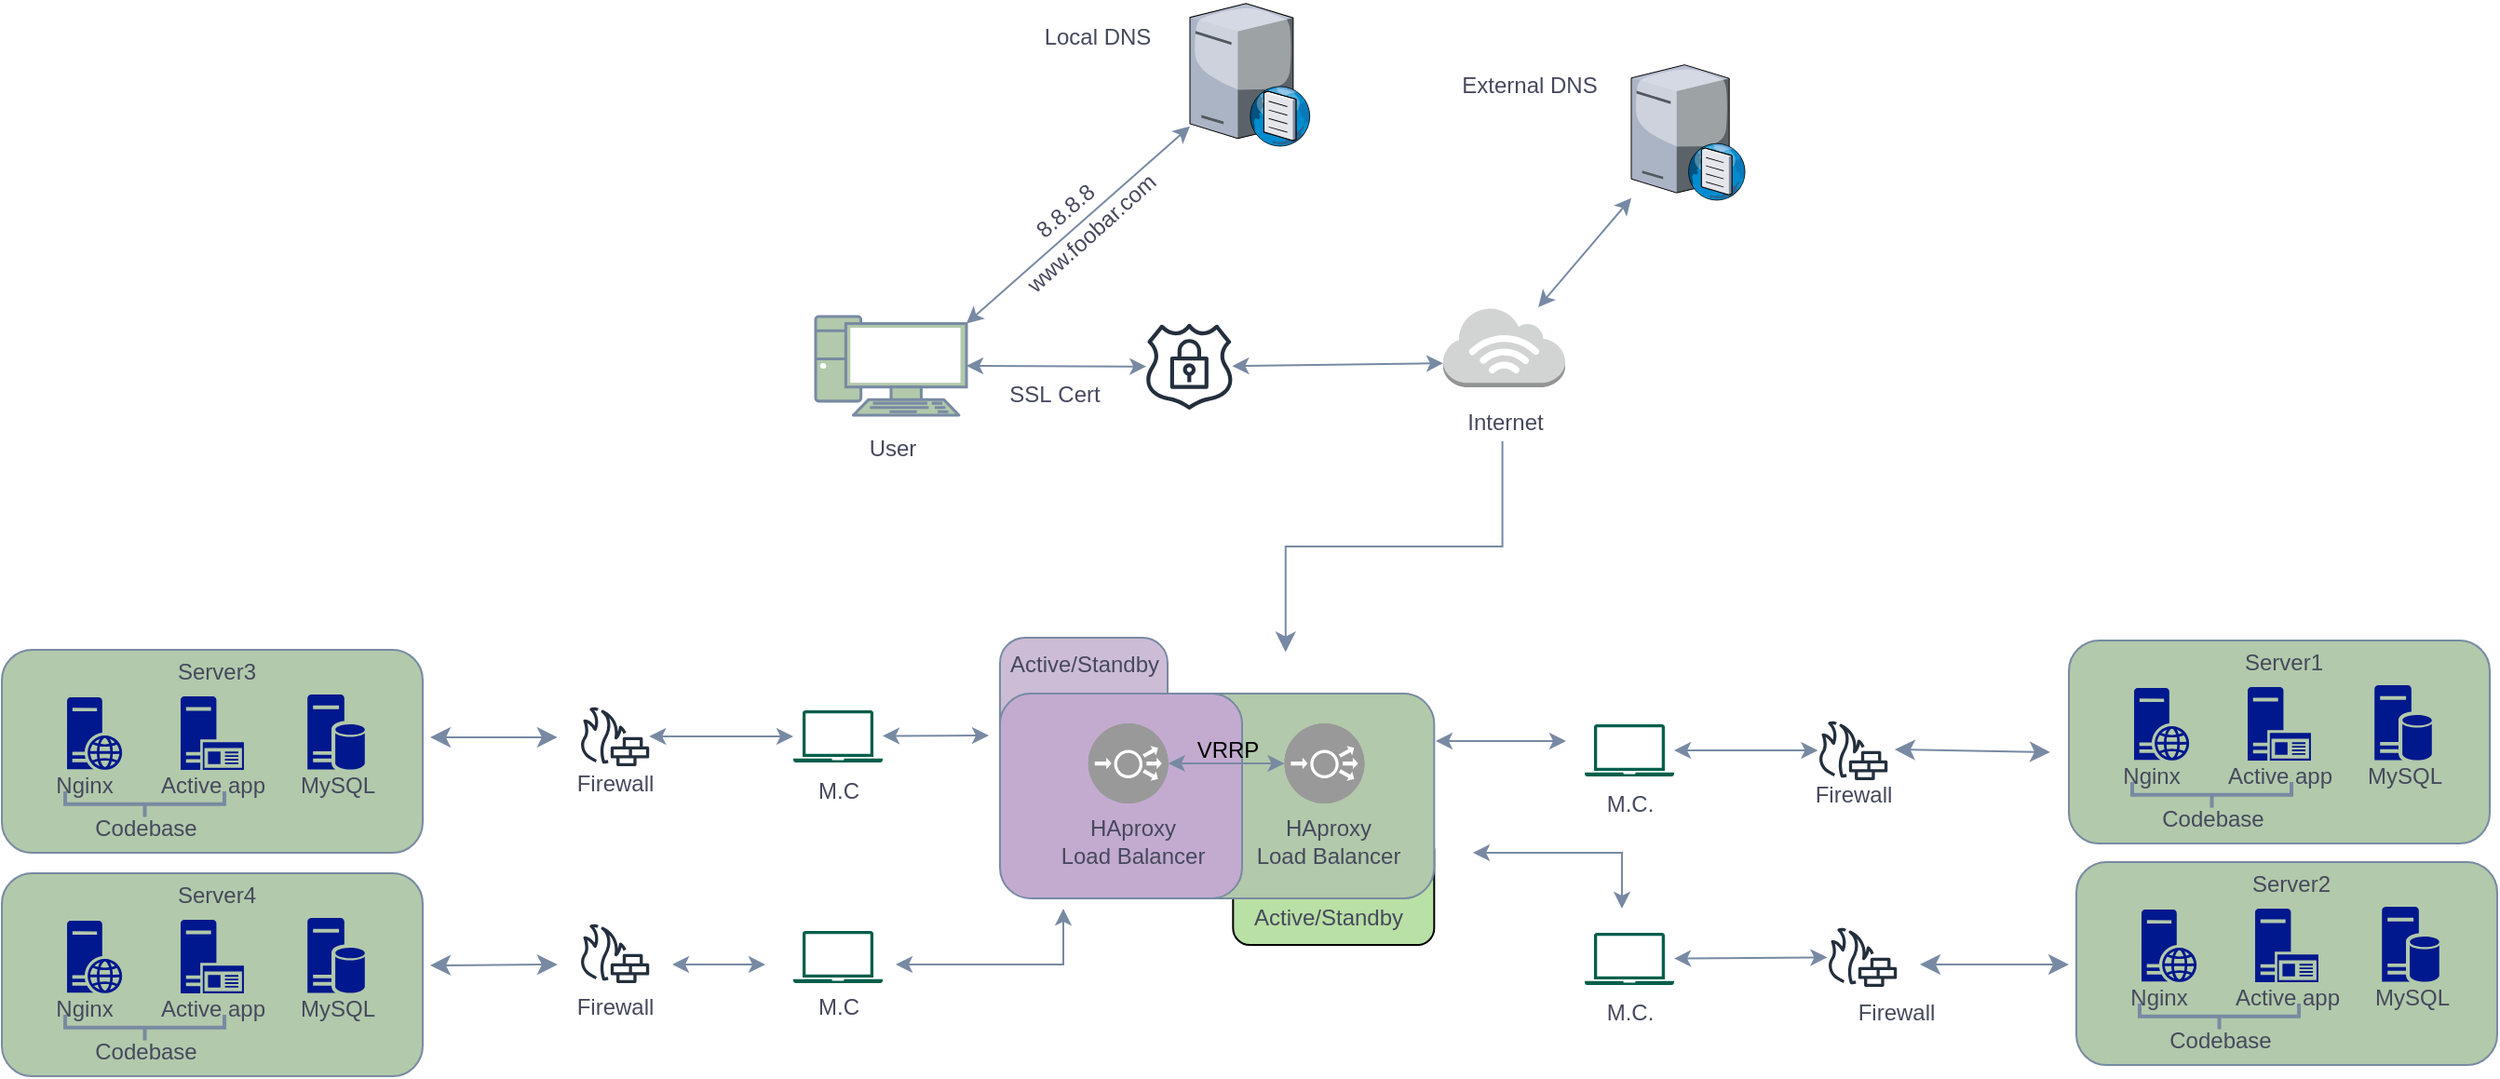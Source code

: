 <mxfile version="23.1.5" type="github" pages="2">
  <diagram id="DSpyz1vy7WmPC-_4E0wH" name="Task 3-scale-up(A/A.VRRP)">
    <mxGraphModel dx="2507" dy="1922" grid="1" gridSize="10" guides="1" tooltips="1" connect="1" arrows="1" fold="1" page="1" pageScale="1" pageWidth="850" pageHeight="1100" math="0" shadow="0">
      <root>
        <mxCell id="0" />
        <mxCell id="1" parent="0" />
        <mxCell id="nZOb4mUmMNbs7QqERf9I-1" value="" style="verticalLabelPosition=bottom;sketch=0;aspect=fixed;html=1;verticalAlign=top;strokeColor=none;align=center;outlineConnect=0;shape=mxgraph.citrix.dns_server;fontColor=#46495D;fillColor=#B2C9AB;" parent="1" vertex="1">
          <mxGeometry x="-212" y="-278" width="64.92" height="78.5" as="geometry" />
        </mxCell>
        <mxCell id="nZOb4mUmMNbs7QqERf9I-2" value="Local DNS" style="text;html=1;align=center;verticalAlign=middle;resizable=0;points=[];autosize=1;strokeColor=none;fillColor=none;fontColor=#46495D;" parent="1" vertex="1">
          <mxGeometry x="-301" y="-271" width="77" height="26" as="geometry" />
        </mxCell>
        <mxCell id="nZOb4mUmMNbs7QqERf9I-75" value="" style="endArrow=classic;startArrow=classic;html=1;rounded=0;strokeColor=#788AA3;fontColor=#46495D;fillColor=#B2C9AB;exitX=1;exitY=0.07;exitDx=0;exitDy=0;exitPerimeter=0;" parent="1" source="nZOb4mUmMNbs7QqERf9I-4" target="nZOb4mUmMNbs7QqERf9I-1" edge="1">
          <mxGeometry width="50" height="50" relative="1" as="geometry">
            <mxPoint x="399" y="-47" as="sourcePoint" />
            <mxPoint x="449" y="-97" as="targetPoint" />
          </mxGeometry>
        </mxCell>
        <mxCell id="nZOb4mUmMNbs7QqERf9I-4" value="" style="fontColor=#46495D;verticalAlign=top;verticalLabelPosition=bottom;labelPosition=center;align=center;html=1;outlineConnect=0;fillColor=#B2C9AB;strokeColor=#788AA3;gradientDirection=north;strokeWidth=2;shape=mxgraph.networks.pc;labelBackgroundColor=none;" parent="1" vertex="1">
          <mxGeometry x="-413" y="-108" width="81" height="53" as="geometry" />
        </mxCell>
        <mxCell id="nZOb4mUmMNbs7QqERf9I-5" value="" style="sketch=0;outlineConnect=0;fontColor=#232F3E;gradientColor=none;fillColor=#232F3D;strokeColor=none;dashed=0;verticalLabelPosition=bottom;verticalAlign=top;align=center;html=1;fontSize=12;fontStyle=0;aspect=fixed;pointerEvents=1;shape=mxgraph.aws4.ssl_padlock;" parent="1" vertex="1">
          <mxGeometry x="-236" y="-104.1" width="47.32" height="46.1" as="geometry" />
        </mxCell>
        <mxCell id="nZOb4mUmMNbs7QqERf9I-6" value="" style="outlineConnect=0;dashed=0;verticalLabelPosition=bottom;verticalAlign=top;align=center;html=1;shape=mxgraph.aws3.internet_3;fillColor=#D2D3D3;gradientColor=none;strokeColor=#788AA3;fontColor=#46495D;" parent="1" vertex="1">
          <mxGeometry x="-76" y="-113" width="65.5" height="43" as="geometry" />
        </mxCell>
        <mxCell id="nZOb4mUmMNbs7QqERf9I-7" value="" style="verticalLabelPosition=bottom;sketch=0;aspect=fixed;html=1;verticalAlign=top;strokeColor=none;align=center;outlineConnect=0;shape=mxgraph.citrix.dns_server;fontColor=#46495D;fillColor=#B2C9AB;" parent="1" vertex="1">
          <mxGeometry x="25" y="-245" width="61.61" height="74.5" as="geometry" />
        </mxCell>
        <mxCell id="nZOb4mUmMNbs7QqERf9I-8" value="" style="endArrow=classic;startArrow=classic;html=1;rounded=0;strokeColor=#788AA3;fontColor=#46495D;fillColor=#B2C9AB;entryX=0;entryY=0.7;entryDx=0;entryDy=0;entryPerimeter=0;" parent="1" source="nZOb4mUmMNbs7QqERf9I-5" target="nZOb4mUmMNbs7QqERf9I-6" edge="1">
          <mxGeometry width="50" height="50" relative="1" as="geometry">
            <mxPoint x="-322" y="-94" as="sourcePoint" />
            <mxPoint x="-202" y="-200" as="targetPoint" />
          </mxGeometry>
        </mxCell>
        <mxCell id="nZOb4mUmMNbs7QqERf9I-9" value="" style="endArrow=classic;startArrow=classic;html=1;rounded=0;strokeColor=#788AA3;fontColor=#46495D;fillColor=#B2C9AB;exitX=1;exitY=0.5;exitDx=0;exitDy=0;exitPerimeter=0;" parent="1" source="nZOb4mUmMNbs7QqERf9I-4" target="nZOb4mUmMNbs7QqERf9I-5" edge="1">
          <mxGeometry width="50" height="50" relative="1" as="geometry">
            <mxPoint x="-312" y="-84" as="sourcePoint" />
            <mxPoint x="-192" y="-190" as="targetPoint" />
          </mxGeometry>
        </mxCell>
        <mxCell id="nZOb4mUmMNbs7QqERf9I-10" value="" style="endArrow=classic;startArrow=classic;html=1;rounded=0;strokeColor=#788AA3;fontColor=#46495D;fillColor=#B2C9AB;" parent="1" source="nZOb4mUmMNbs7QqERf9I-6" target="nZOb4mUmMNbs7QqERf9I-7" edge="1">
          <mxGeometry width="50" height="50" relative="1" as="geometry">
            <mxPoint x="-179" y="-71" as="sourcePoint" />
            <mxPoint x="-66" y="-73" as="targetPoint" />
            <Array as="points" />
          </mxGeometry>
        </mxCell>
        <mxCell id="nZOb4mUmMNbs7QqERf9I-11" value="SSL&amp;nbsp;Cert" style="text;html=1;align=center;verticalAlign=middle;resizable=0;points=[];autosize=1;strokeColor=none;fillColor=none;fontColor=#46495D;" parent="1" vertex="1">
          <mxGeometry x="-319" y="-79" width="67" height="26" as="geometry" />
        </mxCell>
        <mxCell id="nZOb4mUmMNbs7QqERf9I-12" value="External DNS" style="text;html=1;align=center;verticalAlign=middle;resizable=0;points=[];autosize=1;strokeColor=none;fillColor=none;fontColor=#46495D;" parent="1" vertex="1">
          <mxGeometry x="-76" y="-245" width="92" height="26" as="geometry" />
        </mxCell>
        <mxCell id="nZOb4mUmMNbs7QqERf9I-13" value="Internet" style="text;html=1;align=center;verticalAlign=middle;resizable=0;points=[];autosize=1;strokeColor=none;fillColor=none;fontColor=#46495D;" parent="1" vertex="1">
          <mxGeometry x="-72.75" y="-64" width="59" height="26" as="geometry" />
        </mxCell>
        <mxCell id="nZOb4mUmMNbs7QqERf9I-14" value="" style="edgeStyle=elbowEdgeStyle;elbow=vertical;endArrow=classic;html=1;curved=0;rounded=0;endSize=8;startSize=8;strokeColor=#788AA3;fontColor=#46495D;fillColor=#B2C9AB;exitX=0.484;exitY=0.883;exitDx=0;exitDy=0;exitPerimeter=0;entryX=0.759;entryY=-0.07;entryDx=0;entryDy=0;entryPerimeter=0;" parent="1" source="nZOb4mUmMNbs7QqERf9I-13" edge="1">
          <mxGeometry width="50" height="50" relative="1" as="geometry">
            <mxPoint x="78" y="15" as="sourcePoint" />
            <mxPoint x="-160.622" y="72.3" as="targetPoint" />
          </mxGeometry>
        </mxCell>
        <mxCell id="nZOb4mUmMNbs7QqERf9I-19" value="M.C." style="text;html=1;align=center;verticalAlign=middle;resizable=0;points=[];autosize=1;strokeColor=none;fillColor=none;fontColor=#46495D;" parent="1" vertex="1">
          <mxGeometry x="2.5" y="253" width="43" height="26" as="geometry" />
        </mxCell>
        <mxCell id="nZOb4mUmMNbs7QqERf9I-34" value="www.foobar.com" style="text;html=1;align=center;verticalAlign=middle;resizable=0;points=[];autosize=1;strokeColor=none;fillColor=none;fontColor=#46495D;rotation=-42;" parent="1" vertex="1">
          <mxGeometry x="-319" y="-165" width="107" height="26" as="geometry" />
        </mxCell>
        <mxCell id="nZOb4mUmMNbs7QqERf9I-35" value="8.8.8.8" style="text;html=1;align=center;verticalAlign=middle;resizable=0;points=[];autosize=1;strokeColor=none;fillColor=none;fontColor=#46495D;rotation=-41;" parent="1" vertex="1">
          <mxGeometry x="-307" y="-177" width="55" height="26" as="geometry" />
        </mxCell>
        <mxCell id="nZOb4mUmMNbs7QqERf9I-74" value="User" style="text;html=1;align=center;verticalAlign=middle;resizable=0;points=[];autosize=1;strokeColor=none;fillColor=none;fontColor=#46495D;" parent="1" vertex="1">
          <mxGeometry x="-394.5" y="-50" width="44" height="26" as="geometry" />
        </mxCell>
        <mxCell id="lvv0sTmf00t6kfccefhM-14" value="" style="sketch=0;pointerEvents=1;shadow=0;dashed=0;html=1;strokeColor=none;fillColor=#005F4B;labelPosition=center;verticalLabelPosition=bottom;verticalAlign=top;align=center;outlineConnect=0;shape=mxgraph.veeam2.laptop;fontColor=#46495D;" parent="1" vertex="1">
          <mxGeometry x="-425" y="103.5" width="48" height="28.0" as="geometry" />
        </mxCell>
        <mxCell id="lvv0sTmf00t6kfccefhM-15" value="M.C" style="text;html=1;align=center;verticalAlign=middle;resizable=0;points=[];autosize=1;strokeColor=none;fillColor=none;fontColor=#46495D;" parent="1" vertex="1">
          <mxGeometry x="-421" y="133.5" width="40" height="26" as="geometry" />
        </mxCell>
        <mxCell id="lvv0sTmf00t6kfccefhM-16" value="" style="sketch=0;outlineConnect=0;fontColor=#232F3E;gradientColor=none;fillColor=#232F3D;strokeColor=none;dashed=0;verticalLabelPosition=bottom;verticalAlign=top;align=center;html=1;fontSize=12;fontStyle=0;aspect=fixed;pointerEvents=1;shape=mxgraph.aws4.generic_firewall;" parent="1" vertex="1">
          <mxGeometry x="-540" y="101.5" width="37.82" height="32" as="geometry" />
        </mxCell>
        <mxCell id="lvv0sTmf00t6kfccefhM-17" value="" style="endArrow=classic;startArrow=classic;html=1;rounded=0;strokeColor=#788AA3;fontColor=#46495D;fillColor=#B2C9AB;" parent="1" source="lvv0sTmf00t6kfccefhM-14" target="lvv0sTmf00t6kfccefhM-16" edge="1">
          <mxGeometry width="50" height="50" relative="1" as="geometry">
            <mxPoint x="-854" y="189" as="sourcePoint" />
            <mxPoint x="-716" y="187" as="targetPoint" />
          </mxGeometry>
        </mxCell>
        <mxCell id="lvv0sTmf00t6kfccefhM-18" value="Firewall" style="text;html=1;align=center;verticalAlign=middle;resizable=0;points=[];autosize=1;strokeColor=none;fillColor=none;fontColor=#46495D;" parent="1" vertex="1">
          <mxGeometry x="-551.59" y="130" width="61" height="26" as="geometry" />
        </mxCell>
        <mxCell id="lvv0sTmf00t6kfccefhM-19" value="" style="group" parent="1" vertex="1" connectable="0">
          <mxGeometry x="-850" y="70" width="226" height="110" as="geometry" />
        </mxCell>
        <mxCell id="lvv0sTmf00t6kfccefhM-20" value="" style="rounded=1;whiteSpace=wrap;html=1;strokeColor=#788AA3;fontColor=#46495D;fillColor=#B2C9AB;container=0;" parent="lvv0sTmf00t6kfccefhM-19" vertex="1">
          <mxGeometry y="1" width="226" height="109" as="geometry" />
        </mxCell>
        <mxCell id="lvv0sTmf00t6kfccefhM-21" value="" style="sketch=0;aspect=fixed;pointerEvents=1;shadow=0;dashed=0;html=1;strokeColor=none;labelPosition=center;verticalLabelPosition=bottom;verticalAlign=top;align=center;fillColor=#00188D;shape=mxgraph.mscae.enterprise.application_server2;fontColor=#46495D;container=0;" parent="lvv0sTmf00t6kfccefhM-19" vertex="1">
          <mxGeometry x="96.01" y="26" width="33.97" height="39.5" as="geometry" />
        </mxCell>
        <mxCell id="lvv0sTmf00t6kfccefhM-22" value="" style="sketch=0;aspect=fixed;pointerEvents=1;shadow=0;dashed=0;html=1;strokeColor=none;labelPosition=center;verticalLabelPosition=bottom;verticalAlign=top;align=center;fillColor=#00188D;shape=mxgraph.mscae.enterprise.database_server;fontColor=#46495D;container=0;" parent="lvv0sTmf00t6kfccefhM-19" vertex="1">
          <mxGeometry x="164.11" y="25" width="30.78" height="40.5" as="geometry" />
        </mxCell>
        <mxCell id="lvv0sTmf00t6kfccefhM-23" value="" style="sketch=0;aspect=fixed;pointerEvents=1;shadow=0;dashed=0;html=1;strokeColor=none;labelPosition=center;verticalLabelPosition=bottom;verticalAlign=top;align=center;fillColor=#00188D;shape=mxgraph.mscae.enterprise.web_server;fontColor=#46495D;container=0;" parent="lvv0sTmf00t6kfccefhM-19" vertex="1">
          <mxGeometry x="35.01" y="26.5" width="29.64" height="39" as="geometry" />
        </mxCell>
        <mxCell id="lvv0sTmf00t6kfccefhM-24" value="Server3" style="text;html=1;align=center;verticalAlign=middle;resizable=0;points=[];autosize=1;strokeColor=none;fillColor=none;fontColor=#46495D;container=0;" parent="lvv0sTmf00t6kfccefhM-19" vertex="1">
          <mxGeometry x="84.01" width="61" height="26" as="geometry" />
        </mxCell>
        <mxCell id="lvv0sTmf00t6kfccefhM-25" value="Nginx" style="text;html=1;align=center;verticalAlign=middle;resizable=0;points=[];autosize=1;strokeColor=none;fillColor=none;fontColor=#46495D;container=0;" parent="lvv0sTmf00t6kfccefhM-19" vertex="1">
          <mxGeometry x="19.01" y="60.5" width="50" height="26" as="geometry" />
        </mxCell>
        <mxCell id="lvv0sTmf00t6kfccefhM-26" value="Active app" style="text;html=1;align=center;verticalAlign=middle;resizable=0;points=[];autosize=1;strokeColor=none;fillColor=none;fontColor=#46495D;container=0;" parent="lvv0sTmf00t6kfccefhM-19" vertex="1">
          <mxGeometry x="75.5" y="60.5" width="75" height="26" as="geometry" />
        </mxCell>
        <mxCell id="lvv0sTmf00t6kfccefhM-27" value="MySQL" style="text;html=1;align=center;verticalAlign=middle;resizable=0;points=[];autosize=1;strokeColor=none;fillColor=none;fontColor=#46495D;container=0;" parent="lvv0sTmf00t6kfccefhM-19" vertex="1">
          <mxGeometry x="150.5" y="60.5" width="58" height="26" as="geometry" />
        </mxCell>
        <mxCell id="lvv0sTmf00t6kfccefhM-28" value="" style="strokeWidth=2;html=1;shape=mxgraph.flowchart.annotation_2;align=left;labelPosition=right;pointerEvents=1;strokeColor=#788AA3;fontColor=#46495D;fillColor=#B2C9AB;rotation=-90;" parent="lvv0sTmf00t6kfccefhM-19" vertex="1">
          <mxGeometry x="69.88" y="41.13" width="13.76" height="85.5" as="geometry" />
        </mxCell>
        <mxCell id="lvv0sTmf00t6kfccefhM-29" value="Codebase" style="text;html=1;align=center;verticalAlign=middle;resizable=0;points=[];autosize=1;strokeColor=none;fillColor=none;fontColor=#46495D;" parent="lvv0sTmf00t6kfccefhM-19" vertex="1">
          <mxGeometry x="39.26" y="84" width="75" height="26" as="geometry" />
        </mxCell>
        <mxCell id="lvv0sTmf00t6kfccefhM-30" value="" style="edgeStyle=none;orthogonalLoop=1;jettySize=auto;html=1;endArrow=classic;startArrow=classic;endSize=8;startSize=8;rounded=0;strokeColor=#788AA3;fontColor=#46495D;fillColor=#B2C9AB;entryX=0;entryY=0.5;entryDx=0;entryDy=0;" parent="1" edge="1">
          <mxGeometry width="100" relative="1" as="geometry">
            <mxPoint x="-620" y="118" as="sourcePoint" />
            <mxPoint x="-551.59" y="117.94" as="targetPoint" />
            <Array as="points" />
          </mxGeometry>
        </mxCell>
        <mxCell id="nZOb4mUmMNbs7QqERf9I-18" value="" style="sketch=0;pointerEvents=1;shadow=0;dashed=0;html=1;strokeColor=none;fillColor=#005F4B;labelPosition=center;verticalLabelPosition=bottom;verticalAlign=top;align=center;outlineConnect=0;shape=mxgraph.veeam2.laptop;fontColor=#46495D;" parent="1" vertex="1">
          <mxGeometry x="-425" y="222" width="48" height="28.0" as="geometry" />
        </mxCell>
        <mxCell id="nZOb4mUmMNbs7QqERf9I-20" value="M.C" style="text;html=1;align=center;verticalAlign=middle;resizable=0;points=[];autosize=1;strokeColor=none;fillColor=none;fontColor=#46495D;" parent="1" vertex="1">
          <mxGeometry x="-421" y="250" width="40" height="26" as="geometry" />
        </mxCell>
        <mxCell id="nZOb4mUmMNbs7QqERf9I-28" value="" style="sketch=0;outlineConnect=0;fontColor=#232F3E;gradientColor=none;fillColor=#232F3D;strokeColor=none;dashed=0;verticalLabelPosition=bottom;verticalAlign=top;align=center;html=1;fontSize=12;fontStyle=0;aspect=fixed;pointerEvents=1;shape=mxgraph.aws4.generic_firewall;" parent="1" vertex="1">
          <mxGeometry x="-540" y="218" width="37.82" height="32" as="geometry" />
        </mxCell>
        <mxCell id="nZOb4mUmMNbs7QqERf9I-30" value="" style="endArrow=classic;startArrow=classic;html=1;rounded=0;strokeColor=#788AA3;fontColor=#46495D;fillColor=#B2C9AB;" parent="1" edge="1">
          <mxGeometry width="50" height="50" relative="1" as="geometry">
            <mxPoint x="-440" y="240" as="sourcePoint" />
            <mxPoint x="-490" y="240" as="targetPoint" />
          </mxGeometry>
        </mxCell>
        <mxCell id="nZOb4mUmMNbs7QqERf9I-33" value="Firewall" style="text;html=1;align=center;verticalAlign=middle;resizable=0;points=[];autosize=1;strokeColor=none;fillColor=none;fontColor=#46495D;" parent="1" vertex="1">
          <mxGeometry x="-551.59" y="250" width="61" height="26" as="geometry" />
        </mxCell>
        <mxCell id="nZOb4mUmMNbs7QqERf9I-38" value="" style="group" parent="1" vertex="1" connectable="0">
          <mxGeometry x="-850" y="190" width="226" height="110" as="geometry" />
        </mxCell>
        <mxCell id="nZOb4mUmMNbs7QqERf9I-39" value="" style="rounded=1;whiteSpace=wrap;html=1;strokeColor=#788AA3;fontColor=#46495D;fillColor=#B2C9AB;container=0;" parent="nZOb4mUmMNbs7QqERf9I-38" vertex="1">
          <mxGeometry y="1" width="226" height="109" as="geometry" />
        </mxCell>
        <mxCell id="nZOb4mUmMNbs7QqERf9I-40" value="" style="sketch=0;aspect=fixed;pointerEvents=1;shadow=0;dashed=0;html=1;strokeColor=none;labelPosition=center;verticalLabelPosition=bottom;verticalAlign=top;align=center;fillColor=#00188D;shape=mxgraph.mscae.enterprise.application_server2;fontColor=#46495D;container=0;" parent="nZOb4mUmMNbs7QqERf9I-38" vertex="1">
          <mxGeometry x="96.01" y="26" width="33.97" height="39.5" as="geometry" />
        </mxCell>
        <mxCell id="nZOb4mUmMNbs7QqERf9I-41" value="" style="sketch=0;aspect=fixed;pointerEvents=1;shadow=0;dashed=0;html=1;strokeColor=none;labelPosition=center;verticalLabelPosition=bottom;verticalAlign=top;align=center;fillColor=#00188D;shape=mxgraph.mscae.enterprise.database_server;fontColor=#46495D;container=0;" parent="nZOb4mUmMNbs7QqERf9I-38" vertex="1">
          <mxGeometry x="164.11" y="25" width="30.78" height="40.5" as="geometry" />
        </mxCell>
        <mxCell id="nZOb4mUmMNbs7QqERf9I-42" value="" style="sketch=0;aspect=fixed;pointerEvents=1;shadow=0;dashed=0;html=1;strokeColor=none;labelPosition=center;verticalLabelPosition=bottom;verticalAlign=top;align=center;fillColor=#00188D;shape=mxgraph.mscae.enterprise.web_server;fontColor=#46495D;container=0;" parent="nZOb4mUmMNbs7QqERf9I-38" vertex="1">
          <mxGeometry x="35.01" y="26.5" width="29.64" height="39" as="geometry" />
        </mxCell>
        <mxCell id="nZOb4mUmMNbs7QqERf9I-43" value="Server4" style="text;html=1;align=center;verticalAlign=middle;resizable=0;points=[];autosize=1;strokeColor=none;fillColor=none;fontColor=#46495D;container=0;" parent="nZOb4mUmMNbs7QqERf9I-38" vertex="1">
          <mxGeometry x="80.01" y="-2" width="70" height="30" as="geometry" />
        </mxCell>
        <mxCell id="nZOb4mUmMNbs7QqERf9I-44" value="Nginx" style="text;html=1;align=center;verticalAlign=middle;resizable=0;points=[];autosize=1;strokeColor=none;fillColor=none;fontColor=#46495D;container=0;" parent="nZOb4mUmMNbs7QqERf9I-38" vertex="1">
          <mxGeometry x="19.01" y="60.5" width="50" height="26" as="geometry" />
        </mxCell>
        <mxCell id="nZOb4mUmMNbs7QqERf9I-45" value="Active app" style="text;html=1;align=center;verticalAlign=middle;resizable=0;points=[];autosize=1;strokeColor=none;fillColor=none;fontColor=#46495D;container=0;" parent="nZOb4mUmMNbs7QqERf9I-38" vertex="1">
          <mxGeometry x="75.5" y="60.5" width="75" height="26" as="geometry" />
        </mxCell>
        <mxCell id="nZOb4mUmMNbs7QqERf9I-46" value="MySQL" style="text;html=1;align=center;verticalAlign=middle;resizable=0;points=[];autosize=1;strokeColor=none;fillColor=none;fontColor=#46495D;container=0;" parent="nZOb4mUmMNbs7QqERf9I-38" vertex="1">
          <mxGeometry x="150.5" y="60.5" width="58" height="26" as="geometry" />
        </mxCell>
        <mxCell id="nZOb4mUmMNbs7QqERf9I-47" value="" style="strokeWidth=2;html=1;shape=mxgraph.flowchart.annotation_2;align=left;labelPosition=right;pointerEvents=1;strokeColor=#788AA3;fontColor=#46495D;fillColor=#B2C9AB;rotation=-90;" parent="nZOb4mUmMNbs7QqERf9I-38" vertex="1">
          <mxGeometry x="69.88" y="41.13" width="13.76" height="85.5" as="geometry" />
        </mxCell>
        <mxCell id="nZOb4mUmMNbs7QqERf9I-48" value="Codebase" style="text;html=1;align=center;verticalAlign=middle;resizable=0;points=[];autosize=1;strokeColor=none;fillColor=none;fontColor=#46495D;" parent="nZOb4mUmMNbs7QqERf9I-38" vertex="1">
          <mxGeometry x="39.26" y="84" width="75" height="26" as="geometry" />
        </mxCell>
        <mxCell id="nZOb4mUmMNbs7QqERf9I-72" value="" style="edgeStyle=none;orthogonalLoop=1;jettySize=auto;html=1;endArrow=classic;startArrow=classic;endSize=8;startSize=8;rounded=0;strokeColor=#788AA3;fontColor=#46495D;fillColor=#B2C9AB;entryX=0;entryY=0.5;entryDx=0;entryDy=0;" parent="1" edge="1">
          <mxGeometry width="100" relative="1" as="geometry">
            <mxPoint x="-620" y="240.5" as="sourcePoint" />
            <mxPoint x="-551.59" y="240" as="targetPoint" />
            <Array as="points" />
          </mxGeometry>
        </mxCell>
        <mxCell id="lvv0sTmf00t6kfccefhM-46" value="" style="endArrow=classic;startArrow=classic;html=1;rounded=0;strokeColor=#788AA3;fontColor=#46495D;fillColor=#B2C9AB;" parent="1" edge="1">
          <mxGeometry width="50" height="50" relative="1" as="geometry">
            <mxPoint x="-320" y="117" as="sourcePoint" />
            <mxPoint x="-377" y="117.24" as="targetPoint" />
          </mxGeometry>
        </mxCell>
        <mxCell id="pph0UTEmPlYB37ZQnEvg-6" value="" style="endArrow=classic;startArrow=classic;html=1;rounded=0;strokeColor=#788AA3;fontColor=#46495D;fillColor=#B2C9AB;" parent="1" edge="1">
          <mxGeometry width="50" height="50" relative="1" as="geometry">
            <mxPoint x="-280" y="210" as="sourcePoint" />
            <mxPoint x="-370" y="240" as="targetPoint" />
            <Array as="points">
              <mxPoint x="-280" y="240" />
            </Array>
          </mxGeometry>
        </mxCell>
        <mxCell id="nZOb4mUmMNbs7QqERf9I-17" value="" style="sketch=0;pointerEvents=1;shadow=0;dashed=0;html=1;strokeColor=none;fillColor=#005F4B;labelPosition=center;verticalLabelPosition=bottom;verticalAlign=top;align=center;outlineConnect=0;shape=mxgraph.veeam2.laptop;fontColor=#46495D;" parent="1" vertex="1">
          <mxGeometry y="223" width="48" height="28.0" as="geometry" />
        </mxCell>
        <mxCell id="nZOb4mUmMNbs7QqERf9I-25" value="" style="endArrow=classic;startArrow=classic;html=1;rounded=0;strokeColor=#788AA3;fontColor=#46495D;fillColor=#B2C9AB;" parent="1" source="nZOb4mUmMNbs7QqERf9I-17" target="nZOb4mUmMNbs7QqERf9I-26" edge="1">
          <mxGeometry width="50" height="50" relative="1" as="geometry">
            <mxPoint x="52" y="335" as="sourcePoint" />
            <mxPoint x="102" y="285" as="targetPoint" />
          </mxGeometry>
        </mxCell>
        <mxCell id="nZOb4mUmMNbs7QqERf9I-26" value="" style="sketch=0;outlineConnect=0;fontColor=#232F3E;gradientColor=none;fillColor=#232F3D;strokeColor=none;dashed=0;verticalLabelPosition=bottom;verticalAlign=top;align=center;html=1;fontSize=12;fontStyle=0;aspect=fixed;pointerEvents=1;shape=mxgraph.aws4.generic_firewall;" parent="1" vertex="1">
          <mxGeometry x="130.0" y="220" width="37.82" height="32" as="geometry" />
        </mxCell>
        <mxCell id="nZOb4mUmMNbs7QqERf9I-31" value="Firewall" style="text;html=1;align=center;verticalAlign=middle;resizable=0;points=[];autosize=1;strokeColor=none;fillColor=none;fontColor=#46495D;" parent="1" vertex="1">
          <mxGeometry x="136" y="253" width="61" height="26" as="geometry" />
        </mxCell>
        <mxCell id="nZOb4mUmMNbs7QqERf9I-60" value="" style="group" parent="1" vertex="1" connectable="0">
          <mxGeometry x="264" y="184" width="226" height="110" as="geometry" />
        </mxCell>
        <mxCell id="nZOb4mUmMNbs7QqERf9I-61" value="" style="rounded=1;whiteSpace=wrap;html=1;strokeColor=#788AA3;fontColor=#46495D;fillColor=#B2C9AB;container=0;" parent="nZOb4mUmMNbs7QqERf9I-60" vertex="1">
          <mxGeometry y="1" width="226" height="109" as="geometry" />
        </mxCell>
        <mxCell id="nZOb4mUmMNbs7QqERf9I-62" value="" style="sketch=0;aspect=fixed;pointerEvents=1;shadow=0;dashed=0;html=1;strokeColor=none;labelPosition=center;verticalLabelPosition=bottom;verticalAlign=top;align=center;fillColor=#00188D;shape=mxgraph.mscae.enterprise.application_server2;fontColor=#46495D;container=0;" parent="nZOb4mUmMNbs7QqERf9I-60" vertex="1">
          <mxGeometry x="96.01" y="26" width="33.97" height="39.5" as="geometry" />
        </mxCell>
        <mxCell id="nZOb4mUmMNbs7QqERf9I-63" value="" style="sketch=0;aspect=fixed;pointerEvents=1;shadow=0;dashed=0;html=1;strokeColor=none;labelPosition=center;verticalLabelPosition=bottom;verticalAlign=top;align=center;fillColor=#00188D;shape=mxgraph.mscae.enterprise.database_server;fontColor=#46495D;container=0;" parent="nZOb4mUmMNbs7QqERf9I-60" vertex="1">
          <mxGeometry x="164.11" y="25" width="30.78" height="40.5" as="geometry" />
        </mxCell>
        <mxCell id="nZOb4mUmMNbs7QqERf9I-64" value="" style="sketch=0;aspect=fixed;pointerEvents=1;shadow=0;dashed=0;html=1;strokeColor=none;labelPosition=center;verticalLabelPosition=bottom;verticalAlign=top;align=center;fillColor=#00188D;shape=mxgraph.mscae.enterprise.web_server;fontColor=#46495D;container=0;" parent="nZOb4mUmMNbs7QqERf9I-60" vertex="1">
          <mxGeometry x="35.01" y="26.5" width="29.64" height="39" as="geometry" />
        </mxCell>
        <mxCell id="nZOb4mUmMNbs7QqERf9I-65" value="Server2" style="text;html=1;align=center;verticalAlign=middle;resizable=0;points=[];autosize=1;strokeColor=none;fillColor=none;fontColor=#46495D;container=0;" parent="nZOb4mUmMNbs7QqERf9I-60" vertex="1">
          <mxGeometry x="84.01" width="61" height="26" as="geometry" />
        </mxCell>
        <mxCell id="nZOb4mUmMNbs7QqERf9I-66" value="Nginx" style="text;html=1;align=center;verticalAlign=middle;resizable=0;points=[];autosize=1;strokeColor=none;fillColor=none;fontColor=#46495D;container=0;" parent="nZOb4mUmMNbs7QqERf9I-60" vertex="1">
          <mxGeometry x="19.01" y="60.5" width="50" height="26" as="geometry" />
        </mxCell>
        <mxCell id="nZOb4mUmMNbs7QqERf9I-67" value="Active app" style="text;html=1;align=center;verticalAlign=middle;resizable=0;points=[];autosize=1;strokeColor=none;fillColor=none;fontColor=#46495D;container=0;" parent="nZOb4mUmMNbs7QqERf9I-60" vertex="1">
          <mxGeometry x="75.5" y="60.5" width="75" height="26" as="geometry" />
        </mxCell>
        <mxCell id="nZOb4mUmMNbs7QqERf9I-68" value="MySQL" style="text;html=1;align=center;verticalAlign=middle;resizable=0;points=[];autosize=1;strokeColor=none;fillColor=none;fontColor=#46495D;container=0;" parent="nZOb4mUmMNbs7QqERf9I-60" vertex="1">
          <mxGeometry x="150.5" y="60.5" width="58" height="26" as="geometry" />
        </mxCell>
        <mxCell id="nZOb4mUmMNbs7QqERf9I-69" value="" style="strokeWidth=2;html=1;shape=mxgraph.flowchart.annotation_2;align=left;labelPosition=right;pointerEvents=1;strokeColor=#788AA3;fontColor=#46495D;fillColor=#B2C9AB;rotation=-90;" parent="nZOb4mUmMNbs7QqERf9I-60" vertex="1">
          <mxGeometry x="69.88" y="41.13" width="13.76" height="85.5" as="geometry" />
        </mxCell>
        <mxCell id="nZOb4mUmMNbs7QqERf9I-70" value="Codebase" style="text;html=1;align=center;verticalAlign=middle;resizable=0;points=[];autosize=1;strokeColor=none;fillColor=none;fontColor=#46495D;" parent="nZOb4mUmMNbs7QqERf9I-60" vertex="1">
          <mxGeometry x="39.26" y="84" width="75" height="26" as="geometry" />
        </mxCell>
        <mxCell id="nZOb4mUmMNbs7QqERf9I-71" value="" style="edgeStyle=none;orthogonalLoop=1;jettySize=auto;html=1;endArrow=classic;startArrow=classic;endSize=8;startSize=8;rounded=0;strokeColor=#788AA3;fontColor=#46495D;fillColor=#B2C9AB;" parent="1" edge="1">
          <mxGeometry width="100" relative="1" as="geometry">
            <mxPoint x="180" y="240" as="sourcePoint" />
            <mxPoint x="260" y="240" as="targetPoint" />
            <Array as="points" />
          </mxGeometry>
        </mxCell>
        <mxCell id="pph0UTEmPlYB37ZQnEvg-8" value="" style="group;strokeColor=none;" parent="1" vertex="1" connectable="0">
          <mxGeometry x="-319" y="63.5" width="238.16" height="166" as="geometry" />
        </mxCell>
        <mxCell id="XdkrMUL00EItICvRyb5a-11" value="" style="rounded=1;whiteSpace=wrap;html=1;fillColor=#B9E0A5;" parent="pph0UTEmPlYB37ZQnEvg-8" vertex="1">
          <mxGeometry x="130.16" y="106" width="108" height="60" as="geometry" />
        </mxCell>
        <mxCell id="XdkrMUL00EItICvRyb5a-2" value="" style="rounded=1;whiteSpace=wrap;html=1;strokeColor=#788AA3;fontColor=#46495D;fillColor=#CCBCD6;" parent="pph0UTEmPlYB37ZQnEvg-8" vertex="1">
          <mxGeometry x="5" y="1" width="90" height="119" as="geometry" />
        </mxCell>
        <mxCell id="XdkrMUL00EItICvRyb5a-3" value="" style="rounded=1;whiteSpace=wrap;html=1;strokeColor=#788AA3;fontColor=#46495D;fillColor=#B2C9AB;" parent="pph0UTEmPlYB37ZQnEvg-8" vertex="1">
          <mxGeometry x="15" y="31" width="223.16" height="110" as="geometry" />
        </mxCell>
        <mxCell id="XdkrMUL00EItICvRyb5a-4" value="" style="rounded=1;whiteSpace=wrap;html=1;strokeColor=#788AA3;fontColor=#46495D;fillColor=#C3ABD0;" parent="pph0UTEmPlYB37ZQnEvg-8" vertex="1">
          <mxGeometry x="5" y="31" width="130" height="110" as="geometry" />
        </mxCell>
        <mxCell id="XdkrMUL00EItICvRyb5a-5" value="HAproxy&lt;br&gt;Load Balancer" style="text;html=1;align=center;verticalAlign=middle;resizable=0;points=[];autosize=1;strokeColor=none;fillColor=none;fontColor=#46495D;" parent="pph0UTEmPlYB37ZQnEvg-8" vertex="1">
          <mxGeometry x="132" y="90" width="98" height="41" as="geometry" />
        </mxCell>
        <mxCell id="XdkrMUL00EItICvRyb5a-6" value="HAproxy&lt;br&gt;Load Balancer" style="text;html=1;align=center;verticalAlign=middle;resizable=0;points=[];autosize=1;strokeColor=none;fillColor=none;fontColor=#46495D;" parent="pph0UTEmPlYB37ZQnEvg-8" vertex="1">
          <mxGeometry x="25.66" y="90" width="100" height="40" as="geometry" />
        </mxCell>
        <mxCell id="XdkrMUL00EItICvRyb5a-7" value="Active/Standby" style="text;html=1;align=center;verticalAlign=middle;resizable=0;points=[];autosize=1;strokeColor=none;fillColor=none;fontColor=#46495D;" parent="pph0UTEmPlYB37ZQnEvg-8" vertex="1">
          <mxGeometry width="100" height="30" as="geometry" />
        </mxCell>
        <mxCell id="XdkrMUL00EItICvRyb5a-8" value="" style="group" parent="pph0UTEmPlYB37ZQnEvg-8" vertex="1" connectable="0">
          <mxGeometry x="52.41" y="47" width="148.34" height="43" as="geometry" />
        </mxCell>
        <mxCell id="XdkrMUL00EItICvRyb5a-9" value="" style="fillColor=#999999;verticalLabelPosition=bottom;sketch=0;html=1;strokeColor=#ffffff;verticalAlign=top;align=center;points=[[0.145,0.145,0],[0.5,0,0],[0.855,0.145,0],[1,0.5,0],[0.855,0.855,0],[0.5,1,0],[0.145,0.855,0],[0,0.5,0]];pointerEvents=1;shape=mxgraph.cisco_safe.compositeIcon;bgIcon=ellipse;resIcon=mxgraph.cisco_safe.capability.load_balancer;fontColor=#46495D;" parent="XdkrMUL00EItICvRyb5a-8" vertex="1">
          <mxGeometry x="105.34" width="43" height="43" as="geometry" />
        </mxCell>
        <mxCell id="XdkrMUL00EItICvRyb5a-10" value="" style="fillColor=#999999;verticalLabelPosition=bottom;sketch=0;html=1;strokeColor=#ffffff;verticalAlign=top;align=center;points=[[0.145,0.145,0],[0.5,0,0],[0.855,0.145,0],[1,0.5,0],[0.855,0.855,0],[0.5,1,0],[0.145,0.855,0],[0,0.5,0]];pointerEvents=1;shape=mxgraph.cisco_safe.compositeIcon;bgIcon=ellipse;resIcon=mxgraph.cisco_safe.capability.load_balancer;fontColor=#46495D;" parent="XdkrMUL00EItICvRyb5a-8" vertex="1">
          <mxGeometry width="43" height="43" as="geometry" />
        </mxCell>
        <mxCell id="pph0UTEmPlYB37ZQnEvg-3" value="" style="endArrow=classic;startArrow=classic;html=1;rounded=0;strokeColor=#788AA3;fontColor=#46495D;fillColor=#B2C9AB;entryX=1;entryY=0.5;entryDx=0;entryDy=0;entryPerimeter=0;exitX=0;exitY=0.5;exitDx=0;exitDy=0;exitPerimeter=0;" parent="XdkrMUL00EItICvRyb5a-8" source="XdkrMUL00EItICvRyb5a-9" target="XdkrMUL00EItICvRyb5a-10" edge="1">
          <mxGeometry width="50" height="50" relative="1" as="geometry">
            <mxPoint x="92.67" y="21.14" as="sourcePoint" />
            <mxPoint x="55.67" y="21.38" as="targetPoint" />
          </mxGeometry>
        </mxCell>
        <mxCell id="pph0UTEmPlYB37ZQnEvg-4" value="VRRP" style="text;html=1;align=center;verticalAlign=middle;resizable=0;points=[];autosize=1;strokeColor=none;fillColor=none;" parent="XdkrMUL00EItICvRyb5a-8" vertex="1">
          <mxGeometry x="44.17" y="-1" width="60" height="30" as="geometry" />
        </mxCell>
        <mxCell id="pph0UTEmPlYB37ZQnEvg-1" value="Active/Standby" style="text;html=1;align=center;verticalAlign=middle;resizable=0;points=[];autosize=1;strokeColor=none;fillColor=none;fontColor=#46495D;" parent="pph0UTEmPlYB37ZQnEvg-8" vertex="1">
          <mxGeometry x="131" y="136" width="100" height="30" as="geometry" />
        </mxCell>
        <mxCell id="lvv0sTmf00t6kfccefhM-39" value="" style="endArrow=classic;startArrow=classic;html=1;rounded=0;strokeColor=#788AA3;fontColor=#46495D;fillColor=#B2C9AB;" parent="1" edge="1">
          <mxGeometry width="50" height="50" relative="1" as="geometry">
            <mxPoint x="-80" y="120" as="sourcePoint" />
            <mxPoint x="-10" y="120" as="targetPoint" />
          </mxGeometry>
        </mxCell>
        <mxCell id="nZOb4mUmMNbs7QqERf9I-50" value="" style="rounded=1;whiteSpace=wrap;html=1;strokeColor=#788AA3;fontColor=#46495D;fillColor=#B2C9AB;container=0;" parent="1" vertex="1">
          <mxGeometry x="260" y="66" width="226" height="109" as="geometry" />
        </mxCell>
        <mxCell id="nZOb4mUmMNbs7QqERf9I-54" value="Server1" style="text;html=1;align=center;verticalAlign=middle;resizable=0;points=[];autosize=1;strokeColor=none;fillColor=none;fontColor=#46495D;container=0;" parent="1" vertex="1">
          <mxGeometry x="344.01" y="65" width="61" height="26" as="geometry" />
        </mxCell>
        <mxCell id="lvv0sTmf00t6kfccefhM-32" value="" style="group" parent="1" vertex="1" connectable="0">
          <mxGeometry x="279.01" y="90" width="189.49" height="85" as="geometry" />
        </mxCell>
        <mxCell id="nZOb4mUmMNbs7QqERf9I-51" value="" style="sketch=0;aspect=fixed;pointerEvents=1;shadow=0;dashed=0;html=1;strokeColor=none;labelPosition=center;verticalLabelPosition=bottom;verticalAlign=top;align=center;fillColor=#00188D;shape=mxgraph.mscae.enterprise.application_server2;fontColor=#46495D;container=0;" parent="lvv0sTmf00t6kfccefhM-32" vertex="1">
          <mxGeometry x="77" y="1" width="33.97" height="39.5" as="geometry" />
        </mxCell>
        <mxCell id="nZOb4mUmMNbs7QqERf9I-52" value="" style="sketch=0;aspect=fixed;pointerEvents=1;shadow=0;dashed=0;html=1;strokeColor=none;labelPosition=center;verticalLabelPosition=bottom;verticalAlign=top;align=center;fillColor=#00188D;shape=mxgraph.mscae.enterprise.database_server;fontColor=#46495D;container=0;" parent="lvv0sTmf00t6kfccefhM-32" vertex="1">
          <mxGeometry x="145.1" width="30.78" height="40.5" as="geometry" />
        </mxCell>
        <mxCell id="nZOb4mUmMNbs7QqERf9I-53" value="" style="sketch=0;aspect=fixed;pointerEvents=1;shadow=0;dashed=0;html=1;strokeColor=none;labelPosition=center;verticalLabelPosition=bottom;verticalAlign=top;align=center;fillColor=#00188D;shape=mxgraph.mscae.enterprise.web_server;fontColor=#46495D;container=0;" parent="lvv0sTmf00t6kfccefhM-32" vertex="1">
          <mxGeometry x="16" y="1.5" width="29.64" height="39" as="geometry" />
        </mxCell>
        <mxCell id="nZOb4mUmMNbs7QqERf9I-55" value="Nginx" style="text;html=1;align=center;verticalAlign=middle;resizable=0;points=[];autosize=1;strokeColor=none;fillColor=none;fontColor=#46495D;container=0;" parent="lvv0sTmf00t6kfccefhM-32" vertex="1">
          <mxGeometry y="35.5" width="50" height="26" as="geometry" />
        </mxCell>
        <mxCell id="nZOb4mUmMNbs7QqERf9I-56" value="Active app" style="text;html=1;align=center;verticalAlign=middle;resizable=0;points=[];autosize=1;strokeColor=none;fillColor=none;fontColor=#46495D;container=0;" parent="lvv0sTmf00t6kfccefhM-32" vertex="1">
          <mxGeometry x="56.49" y="35.5" width="75" height="26" as="geometry" />
        </mxCell>
        <mxCell id="nZOb4mUmMNbs7QqERf9I-57" value="MySQL" style="text;html=1;align=center;verticalAlign=middle;resizable=0;points=[];autosize=1;strokeColor=none;fillColor=none;fontColor=#46495D;container=0;" parent="lvv0sTmf00t6kfccefhM-32" vertex="1">
          <mxGeometry x="131.49" y="35.5" width="58" height="26" as="geometry" />
        </mxCell>
        <mxCell id="nZOb4mUmMNbs7QqERf9I-58" value="" style="strokeWidth=2;html=1;shape=mxgraph.flowchart.annotation_2;align=left;labelPosition=right;pointerEvents=1;strokeColor=#788AA3;fontColor=#46495D;fillColor=#B2C9AB;rotation=-90;" parent="lvv0sTmf00t6kfccefhM-32" vertex="1">
          <mxGeometry x="50.87" y="16.13" width="13.76" height="85.5" as="geometry" />
        </mxCell>
        <mxCell id="nZOb4mUmMNbs7QqERf9I-59" value="Codebase" style="text;html=1;align=center;verticalAlign=middle;resizable=0;points=[];autosize=1;strokeColor=none;fillColor=none;fontColor=#46495D;" parent="lvv0sTmf00t6kfccefhM-32" vertex="1">
          <mxGeometry x="20.25" y="59" width="75" height="26" as="geometry" />
        </mxCell>
        <mxCell id="nZOb4mUmMNbs7QqERf9I-27" value="" style="sketch=0;outlineConnect=0;fontColor=#232F3E;gradientColor=none;fillColor=#232F3D;strokeColor=none;dashed=0;verticalLabelPosition=bottom;verticalAlign=top;align=center;html=1;fontSize=12;fontStyle=0;aspect=fixed;pointerEvents=1;shape=mxgraph.aws4.generic_firewall;" parent="1" vertex="1">
          <mxGeometry x="125" y="109" width="37.82" height="32" as="geometry" />
        </mxCell>
        <mxCell id="nZOb4mUmMNbs7QqERf9I-29" value="" style="endArrow=classic;startArrow=classic;html=1;rounded=0;strokeColor=#788AA3;fontColor=#46495D;fillColor=#B2C9AB;" parent="1" source="nZOb4mUmMNbs7QqERf9I-37" target="nZOb4mUmMNbs7QqERf9I-27" edge="1">
          <mxGeometry width="50" height="50" relative="1" as="geometry">
            <mxPoint x="-21" y="121" as="sourcePoint" />
            <mxPoint x="117" y="119" as="targetPoint" />
          </mxGeometry>
        </mxCell>
        <mxCell id="nZOb4mUmMNbs7QqERf9I-32" value="Firewall" style="text;html=1;align=center;verticalAlign=middle;resizable=0;points=[];autosize=1;strokeColor=none;fillColor=none;fontColor=#46495D;" parent="1" vertex="1">
          <mxGeometry x="113.41" y="136" width="61" height="26" as="geometry" />
        </mxCell>
        <mxCell id="nZOb4mUmMNbs7QqERf9I-37" value="" style="sketch=0;pointerEvents=1;shadow=0;dashed=0;html=1;strokeColor=none;fillColor=#005F4B;labelPosition=center;verticalLabelPosition=bottom;verticalAlign=top;align=center;outlineConnect=0;shape=mxgraph.veeam2.laptop;fontColor=#46495D;" parent="1" vertex="1">
          <mxGeometry y="111" width="48" height="28.0" as="geometry" />
        </mxCell>
        <mxCell id="nZOb4mUmMNbs7QqERf9I-73" value="" style="edgeStyle=none;orthogonalLoop=1;jettySize=auto;html=1;endArrow=classic;startArrow=classic;endSize=8;startSize=8;rounded=0;strokeColor=#788AA3;fontColor=#46495D;fillColor=#B2C9AB;" parent="1" edge="1">
          <mxGeometry width="100" relative="1" as="geometry">
            <mxPoint x="166.41" y="124.5" as="sourcePoint" />
            <mxPoint x="250" y="126" as="targetPoint" />
            <Array as="points" />
          </mxGeometry>
        </mxCell>
        <mxCell id="nZOb4mUmMNbs7QqERf9I-21" value="M.C." style="text;html=1;align=center;verticalAlign=middle;resizable=0;points=[];autosize=1;strokeColor=none;fillColor=none;fontColor=#46495D;" parent="1" vertex="1">
          <mxGeometry x="2.5" y="141" width="43" height="26" as="geometry" />
        </mxCell>
        <mxCell id="am4dPfGAlWYXyG3TYp7R-1" value="" style="endArrow=classic;startArrow=classic;html=1;rounded=0;strokeColor=#788AA3;fontColor=#46495D;fillColor=#B2C9AB;" edge="1" parent="1">
          <mxGeometry width="50" height="50" relative="1" as="geometry">
            <mxPoint x="-60" y="180" as="sourcePoint" />
            <mxPoint x="20" y="210" as="targetPoint" />
            <Array as="points">
              <mxPoint x="20" y="180" />
            </Array>
          </mxGeometry>
        </mxCell>
      </root>
    </mxGraphModel>
  </diagram>
  <diagram id="YgceDpC9ZhIX0azSxAnY" name="Task3-2">
    <mxGraphModel dx="2154" dy="1068" grid="1" gridSize="10" guides="1" tooltips="1" connect="1" arrows="1" fold="1" page="1" pageScale="1" pageWidth="850" pageHeight="1100" math="0" shadow="0">
      <root>
        <mxCell id="0" />
        <mxCell id="1" parent="0" />
        <mxCell id="34xsB964ng_ghZqayA8J-1" value="" style="group" vertex="1" connectable="0" parent="1">
          <mxGeometry width="850.49" height="1100" as="geometry" />
        </mxCell>
        <mxCell id="34xsB964ng_ghZqayA8J-2" value="" style="rounded=1;whiteSpace=wrap;html=1;strokeColor=#788AA3;fontColor=#46495D;fillColor=#B2C9AB;container=0;" vertex="1" parent="34xsB964ng_ghZqayA8J-1">
          <mxGeometry x="657" y="1002.337" width="192.67" height="97.237" as="geometry" />
        </mxCell>
        <mxCell id="34xsB964ng_ghZqayA8J-3" value="" style="rounded=1;whiteSpace=wrap;html=1;strokeColor=#788AA3;fontColor=#46495D;fillColor=#B2C9AB;container=0;" vertex="1" parent="34xsB964ng_ghZqayA8J-1">
          <mxGeometry x="457.33" y="1001.093" width="192.67" height="97.237" as="geometry" />
        </mxCell>
        <mxCell id="34xsB964ng_ghZqayA8J-4" value="" style="fontColor=#46495D;verticalAlign=top;verticalLabelPosition=bottom;labelPosition=center;align=center;html=1;outlineConnect=0;fillColor=#B2C9AB;strokeColor=#788AA3;gradientDirection=north;strokeWidth=2;shape=mxgraph.networks.pc;labelBackgroundColor=none;" vertex="1" parent="34xsB964ng_ghZqayA8J-1">
          <mxGeometry x="385" y="21.708" width="81" height="44.252" as="geometry" />
        </mxCell>
        <mxCell id="34xsB964ng_ghZqayA8J-5" value="" style="verticalLabelPosition=bottom;sketch=0;aspect=fixed;html=1;verticalAlign=top;strokeColor=none;align=center;outlineConnect=0;shape=mxgraph.citrix.dns_server;fontColor=#46495D;fillColor=#B2C9AB;" vertex="1" parent="34xsB964ng_ghZqayA8J-1">
          <mxGeometry x="643.75" y="244.846" width="51.441" height="62.203" as="geometry" />
        </mxCell>
        <mxCell id="34xsB964ng_ghZqayA8J-6" value="" style="sketch=0;outlineConnect=0;fontColor=#232F3E;gradientColor=none;fillColor=#232F3D;strokeColor=none;dashed=0;verticalLabelPosition=bottom;verticalAlign=top;align=center;html=1;fontSize=12;fontStyle=0;aspect=fixed;pointerEvents=1;shape=mxgraph.aws4.ssl_padlock;" vertex="1" parent="34xsB964ng_ghZqayA8J-1">
          <mxGeometry x="401" y="141.105" width="39.509" height="38.491" as="geometry" />
        </mxCell>
        <mxCell id="34xsB964ng_ghZqayA8J-7" value="" style="outlineConnect=0;dashed=0;verticalLabelPosition=bottom;verticalAlign=top;align=center;html=1;shape=mxgraph.aws3.internet_3;fillColor=#D2D3D3;gradientColor=none;strokeColor=#788AA3;fontColor=#46495D;" vertex="1" parent="34xsB964ng_ghZqayA8J-1">
          <mxGeometry x="391.83" y="257.996" width="65.5" height="35.902" as="geometry" />
        </mxCell>
        <mxCell id="34xsB964ng_ghZqayA8J-8" value="" style="endArrow=classic;startArrow=classic;html=1;rounded=0;strokeColor=#788AA3;fontColor=#46495D;fillColor=#B2C9AB;" edge="1" parent="34xsB964ng_ghZqayA8J-1" source="34xsB964ng_ghZqayA8J-7" target="34xsB964ng_ghZqayA8J-5">
          <mxGeometry width="50" height="50" relative="1" as="geometry">
            <mxPoint x="544" y="282.21" as="sourcePoint" />
            <mxPoint x="657" y="280.54" as="targetPoint" />
            <Array as="points" />
          </mxGeometry>
        </mxCell>
        <mxCell id="34xsB964ng_ghZqayA8J-9" value="SSL&amp;nbsp;Cert" style="text;html=1;align=center;verticalAlign=middle;resizable=0;points=[];autosize=1;strokeColor=none;fillColor=none;fontColor=#46495D;" vertex="1" parent="34xsB964ng_ghZqayA8J-1">
          <mxGeometry x="318" y="106.455" width="67" height="26" as="geometry" />
        </mxCell>
        <mxCell id="34xsB964ng_ghZqayA8J-10" value="External DNS" style="text;html=1;align=center;verticalAlign=middle;resizable=0;points=[];autosize=1;strokeColor=none;fillColor=none;fontColor=#46495D;" vertex="1" parent="34xsB964ng_ghZqayA8J-1">
          <mxGeometry x="551.75" y="236.288" width="92" height="26" as="geometry" />
        </mxCell>
        <mxCell id="34xsB964ng_ghZqayA8J-11" value="Internet" style="text;html=1;align=center;verticalAlign=middle;resizable=0;points=[];autosize=1;strokeColor=none;fillColor=none;fontColor=#46495D;" vertex="1" parent="34xsB964ng_ghZqayA8J-1">
          <mxGeometry x="395.08" y="299.743" width="59" height="26" as="geometry" />
        </mxCell>
        <mxCell id="34xsB964ng_ghZqayA8J-12" value="www.foobar.com" style="text;html=1;align=center;verticalAlign=middle;resizable=0;points=[];autosize=1;strokeColor=none;fillColor=none;fontColor=#46495D;rotation=21;" vertex="1" parent="34xsB964ng_ghZqayA8J-1">
          <mxGeometry x="466" y="74.31" width="107" height="26" as="geometry" />
        </mxCell>
        <mxCell id="34xsB964ng_ghZqayA8J-13" value="8.8.8.8" style="text;html=1;align=center;verticalAlign=middle;resizable=0;points=[];autosize=1;strokeColor=none;fillColor=none;fontColor=#46495D;rotation=21;" vertex="1" parent="34xsB964ng_ghZqayA8J-1">
          <mxGeometry x="503.25" y="50.931" width="55" height="26" as="geometry" />
        </mxCell>
        <mxCell id="34xsB964ng_ghZqayA8J-14" value="User" style="text;html=1;align=center;verticalAlign=middle;resizable=0;points=[];autosize=1;strokeColor=none;fillColor=none;fontColor=#46495D;container=1;" vertex="1" parent="34xsB964ng_ghZqayA8J-1">
          <mxGeometry x="403" width="44" height="26" as="geometry" />
        </mxCell>
        <mxCell id="34xsB964ng_ghZqayA8J-15" value="" style="verticalLabelPosition=bottom;sketch=0;aspect=fixed;html=1;verticalAlign=top;strokeColor=none;align=center;outlineConnect=0;shape=mxgraph.citrix.dns_server;fontColor=#46495D;fillColor=#B2C9AB;" vertex="1" parent="34xsB964ng_ghZqayA8J-1">
          <mxGeometry x="600" y="72.64" width="51.441" height="62.203" as="geometry" />
        </mxCell>
        <mxCell id="34xsB964ng_ghZqayA8J-16" value="Local DNS" style="text;html=1;align=center;verticalAlign=middle;resizable=0;points=[];autosize=1;strokeColor=none;fillColor=none;fontColor=#46495D;" vertex="1" parent="34xsB964ng_ghZqayA8J-1">
          <mxGeometry x="581.61" y="47.592" width="80" height="30" as="geometry" />
        </mxCell>
        <mxCell id="34xsB964ng_ghZqayA8J-17" value="" style="group" vertex="1" connectable="0" parent="34xsB964ng_ghZqayA8J-1">
          <mxGeometry x="303" y="374.888" width="243.16" height="116.892" as="geometry" />
        </mxCell>
        <mxCell id="34xsB964ng_ghZqayA8J-18" value="" style="rounded=1;whiteSpace=wrap;html=1;strokeColor=#788AA3;fontColor=#46495D;fillColor=#CCBCD6;" vertex="1" parent="34xsB964ng_ghZqayA8J-17">
          <mxGeometry x="10" width="60" height="99.358" as="geometry" />
        </mxCell>
        <mxCell id="34xsB964ng_ghZqayA8J-19" value="" style="rounded=1;whiteSpace=wrap;html=1;strokeColor=#788AA3;fontColor=#46495D;fillColor=#B2C9AB;" vertex="1" parent="34xsB964ng_ghZqayA8J-17">
          <mxGeometry x="20" y="25.048" width="223.16" height="91.843" as="geometry" />
        </mxCell>
        <mxCell id="34xsB964ng_ghZqayA8J-20" value="" style="rounded=1;whiteSpace=wrap;html=1;strokeColor=#788AA3;fontColor=#46495D;fillColor=#C3ABD0;" vertex="1" parent="34xsB964ng_ghZqayA8J-17">
          <mxGeometry x="10" y="25.048" width="130" height="91.843" as="geometry" />
        </mxCell>
        <mxCell id="34xsB964ng_ghZqayA8J-21" value="HAproxy&lt;br&gt;Load Balancer" style="text;html=1;align=center;verticalAlign=middle;resizable=0;points=[];autosize=1;strokeColor=none;fillColor=none;fontColor=#46495D;" vertex="1" parent="34xsB964ng_ghZqayA8J-17">
          <mxGeometry x="137" y="74.31" width="98" height="41" as="geometry" />
        </mxCell>
        <mxCell id="34xsB964ng_ghZqayA8J-22" value="HAproxy&lt;br&gt;Load Balancer" style="text;html=1;align=center;verticalAlign=middle;resizable=0;points=[];autosize=1;strokeColor=none;fillColor=none;fontColor=#46495D;" vertex="1" parent="34xsB964ng_ghZqayA8J-17">
          <mxGeometry x="30.66" y="74.31" width="100" height="40" as="geometry" />
        </mxCell>
        <mxCell id="34xsB964ng_ghZqayA8J-23" value="Standby" style="text;html=1;align=center;verticalAlign=middle;resizable=0;points=[];autosize=1;strokeColor=none;fillColor=none;fontColor=#46495D;" vertex="1" parent="34xsB964ng_ghZqayA8J-17">
          <mxGeometry width="70" height="30" as="geometry" />
        </mxCell>
        <mxCell id="34xsB964ng_ghZqayA8J-24" value="" style="group" vertex="1" connectable="0" parent="34xsB964ng_ghZqayA8J-17">
          <mxGeometry x="57.41" y="38.407" width="148.34" height="35.902" as="geometry" />
        </mxCell>
        <mxCell id="34xsB964ng_ghZqayA8J-25" value="" style="fillColor=#999999;verticalLabelPosition=bottom;sketch=0;html=1;strokeColor=#ffffff;verticalAlign=top;align=center;points=[[0.145,0.145,0],[0.5,0,0],[0.855,0.145,0],[1,0.5,0],[0.855,0.855,0],[0.5,1,0],[0.145,0.855,0],[0,0.5,0]];pointerEvents=1;shape=mxgraph.cisco_safe.compositeIcon;bgIcon=ellipse;resIcon=mxgraph.cisco_safe.capability.load_balancer;fontColor=#46495D;" vertex="1" parent="34xsB964ng_ghZqayA8J-24">
          <mxGeometry x="105.34" width="43" height="35.902" as="geometry" />
        </mxCell>
        <mxCell id="34xsB964ng_ghZqayA8J-26" value="" style="fillColor=#999999;verticalLabelPosition=bottom;sketch=0;html=1;strokeColor=#ffffff;verticalAlign=top;align=center;points=[[0.145,0.145,0],[0.5,0,0],[0.855,0.145,0],[1,0.5,0],[0.855,0.855,0],[0.5,1,0],[0.145,0.855,0],[0,0.5,0]];pointerEvents=1;shape=mxgraph.cisco_safe.compositeIcon;bgIcon=ellipse;resIcon=mxgraph.cisco_safe.capability.load_balancer;fontColor=#46495D;" vertex="1" parent="34xsB964ng_ghZqayA8J-24">
          <mxGeometry width="43" height="35.902" as="geometry" />
        </mxCell>
        <mxCell id="34xsB964ng_ghZqayA8J-27" value="" style="group" vertex="1" connectable="0" parent="34xsB964ng_ghZqayA8J-1">
          <mxGeometry x="43" y="583.623" width="765" height="83.494" as="geometry" />
        </mxCell>
        <mxCell id="34xsB964ng_ghZqayA8J-28" value="" style="rounded=1;whiteSpace=wrap;html=1;strokeColor=#788AA3;fontColor=#46495D;fillColor=#CCBCD6;" vertex="1" parent="34xsB964ng_ghZqayA8J-27">
          <mxGeometry y="-25.048" width="180" height="108.542" as="geometry" />
        </mxCell>
        <mxCell id="34xsB964ng_ghZqayA8J-29" value="" style="rounded=1;whiteSpace=wrap;html=1;strokeColor=#788AA3;fontColor=#46495D;fillColor=#B2C9AB;" vertex="1" parent="34xsB964ng_ghZqayA8J-27">
          <mxGeometry width="765" height="83.494" as="geometry" />
        </mxCell>
        <mxCell id="34xsB964ng_ghZqayA8J-30" value="" style="rounded=1;whiteSpace=wrap;html=1;strokeColor=#788AA3;fontColor=#46495D;fillColor=#C3ABD0;" vertex="1" parent="34xsB964ng_ghZqayA8J-27">
          <mxGeometry width="130" height="83.494" as="geometry" />
        </mxCell>
        <mxCell id="34xsB964ng_ghZqayA8J-31" value="HAproxy&lt;br&gt;Load Balancer" style="text;html=1;align=center;verticalAlign=middle;resizable=0;points=[];autosize=1;strokeColor=none;fillColor=none;fontColor=#46495D;" vertex="1" parent="34xsB964ng_ghZqayA8J-27">
          <mxGeometry x="10" y="41.747" width="100" height="40" as="geometry" />
        </mxCell>
        <mxCell id="34xsB964ng_ghZqayA8J-32" value="" style="rounded=1;whiteSpace=wrap;html=1;strokeColor=#788AA3;fontColor=#46495D;fillColor=#C3ABD0;" vertex="1" parent="34xsB964ng_ghZqayA8J-27">
          <mxGeometry x="260" width="130" height="83.494" as="geometry" />
        </mxCell>
        <mxCell id="34xsB964ng_ghZqayA8J-33" value="" style="fillColor=#999999;verticalLabelPosition=bottom;sketch=0;html=1;strokeColor=#ffffff;verticalAlign=top;align=center;points=[[0.145,0.145,0],[0.5,0,0],[0.855,0.145,0],[1,0.5,0],[0.855,0.855,0],[0.5,1,0],[0.145,0.855,0],[0,0.5,0]];pointerEvents=1;shape=mxgraph.cisco_safe.compositeIcon;bgIcon=ellipse;resIcon=mxgraph.cisco_safe.capability.load_balancer;fontColor=#46495D;" vertex="1" parent="34xsB964ng_ghZqayA8J-27">
          <mxGeometry x="38.5" y="5.845" width="43" height="35.902" as="geometry" />
        </mxCell>
        <mxCell id="34xsB964ng_ghZqayA8J-34" value="HAproxy&lt;br&gt;Load Balancer" style="text;html=1;align=center;verticalAlign=middle;resizable=0;points=[];autosize=1;strokeColor=none;fillColor=none;fontColor=#46495D;" vertex="1" parent="34xsB964ng_ghZqayA8J-27">
          <mxGeometry x="275" y="41.747" width="100" height="40" as="geometry" />
        </mxCell>
        <mxCell id="34xsB964ng_ghZqayA8J-35" value="" style="fillColor=#999999;verticalLabelPosition=bottom;sketch=0;html=1;strokeColor=#ffffff;verticalAlign=top;align=center;points=[[0.145,0.145,0],[0.5,0,0],[0.855,0.145,0],[1,0.5,0],[0.855,0.855,0],[0.5,1,0],[0.145,0.855,0],[0,0.5,0]];pointerEvents=1;shape=mxgraph.cisco_safe.compositeIcon;bgIcon=ellipse;resIcon=mxgraph.cisco_safe.capability.load_balancer;fontColor=#46495D;" vertex="1" parent="34xsB964ng_ghZqayA8J-27">
          <mxGeometry x="303.5" y="5.845" width="43" height="35.902" as="geometry" />
        </mxCell>
        <mxCell id="34xsB964ng_ghZqayA8J-36" value="" style="fillColor=#999999;verticalLabelPosition=bottom;sketch=0;html=1;strokeColor=#ffffff;verticalAlign=top;align=center;points=[[0.145,0.145,0],[0.5,0,0],[0.855,0.145,0],[1,0.5,0],[0.855,0.855,0],[0.5,1,0],[0.145,0.855,0],[0,0.5,0]];pointerEvents=1;shape=mxgraph.cisco_safe.compositeIcon;bgIcon=ellipse;resIcon=mxgraph.cisco_safe.capability.load_balancer;fontColor=#46495D;" vertex="1" parent="34xsB964ng_ghZqayA8J-27">
          <mxGeometry x="171" y="5.845" width="43" height="35.902" as="geometry" />
        </mxCell>
        <mxCell id="34xsB964ng_ghZqayA8J-37" value="" style="fillColor=#999999;verticalLabelPosition=bottom;sketch=0;html=1;strokeColor=#ffffff;verticalAlign=top;align=center;points=[[0.145,0.145,0],[0.5,0,0],[0.855,0.145,0],[1,0.5,0],[0.855,0.855,0],[0.5,1,0],[0.145,0.855,0],[0,0.5,0]];pointerEvents=1;shape=mxgraph.cisco_safe.compositeIcon;bgIcon=ellipse;resIcon=mxgraph.cisco_safe.capability.load_balancer;fontColor=#46495D;" vertex="1" parent="34xsB964ng_ghZqayA8J-27">
          <mxGeometry x="430" y="5.845" width="43" height="35.902" as="geometry" />
        </mxCell>
        <mxCell id="34xsB964ng_ghZqayA8J-38" value="" style="rounded=1;whiteSpace=wrap;html=1;strokeColor=#788AA3;fontColor=#46495D;fillColor=#C3ABD0;" vertex="1" parent="34xsB964ng_ghZqayA8J-27">
          <mxGeometry x="515" width="130" height="83.494" as="geometry" />
        </mxCell>
        <mxCell id="34xsB964ng_ghZqayA8J-39" value="" style="fillColor=#999999;verticalLabelPosition=bottom;sketch=0;html=1;strokeColor=#ffffff;verticalAlign=top;align=center;points=[[0.145,0.145,0],[0.5,0,0],[0.855,0.145,0],[1,0.5,0],[0.855,0.855,0],[0.5,1,0],[0.145,0.855,0],[0,0.5,0]];pointerEvents=1;shape=mxgraph.cisco_safe.compositeIcon;bgIcon=ellipse;resIcon=mxgraph.cisco_safe.capability.load_balancer;fontColor=#46495D;" vertex="1" parent="34xsB964ng_ghZqayA8J-27">
          <mxGeometry x="558.5" y="5.845" width="43" height="35.902" as="geometry" />
        </mxCell>
        <mxCell id="34xsB964ng_ghZqayA8J-40" value="" style="fillColor=#999999;verticalLabelPosition=bottom;sketch=0;html=1;strokeColor=#ffffff;verticalAlign=top;align=center;points=[[0.145,0.145,0],[0.5,0,0],[0.855,0.145,0],[1,0.5,0],[0.855,0.855,0],[0.5,1,0],[0.145,0.855,0],[0,0.5,0]];pointerEvents=1;shape=mxgraph.cisco_safe.compositeIcon;bgIcon=ellipse;resIcon=mxgraph.cisco_safe.capability.load_balancer;fontColor=#46495D;" vertex="1" parent="34xsB964ng_ghZqayA8J-27">
          <mxGeometry x="680" y="5.845" width="43" height="35.902" as="geometry" />
        </mxCell>
        <mxCell id="34xsB964ng_ghZqayA8J-41" value="HAproxy&lt;br&gt;Load Balancer" style="text;html=1;align=center;verticalAlign=middle;resizable=0;points=[];autosize=1;strokeColor=none;fillColor=none;fontColor=#46495D;" vertex="1" parent="34xsB964ng_ghZqayA8J-27">
          <mxGeometry x="651.5" y="41.747" width="100" height="40" as="geometry" />
        </mxCell>
        <mxCell id="34xsB964ng_ghZqayA8J-42" value="HAproxy&lt;br&gt;Load Balancer" style="text;html=1;align=center;verticalAlign=middle;resizable=0;points=[];autosize=1;strokeColor=none;fillColor=none;fontColor=#46495D;" vertex="1" parent="34xsB964ng_ghZqayA8J-27">
          <mxGeometry x="530" y="41.747" width="100" height="40" as="geometry" />
        </mxCell>
        <mxCell id="34xsB964ng_ghZqayA8J-43" value="HAproxy&lt;br&gt;Load Balancer" style="text;html=1;align=center;verticalAlign=middle;resizable=0;points=[];autosize=1;strokeColor=none;fillColor=none;fontColor=#46495D;" vertex="1" parent="34xsB964ng_ghZqayA8J-27">
          <mxGeometry x="401.5" y="41.747" width="100" height="40" as="geometry" />
        </mxCell>
        <mxCell id="34xsB964ng_ghZqayA8J-44" value="HAproxy&lt;br&gt;Load Balancer" style="text;html=1;align=center;verticalAlign=middle;resizable=0;points=[];autosize=1;strokeColor=none;fillColor=none;fontColor=#46495D;" vertex="1" parent="34xsB964ng_ghZqayA8J-27">
          <mxGeometry x="142.5" y="41.747" width="100" height="40" as="geometry" />
        </mxCell>
        <mxCell id="34xsB964ng_ghZqayA8J-45" value="In a Round-Robin config" style="text;html=1;align=center;verticalAlign=middle;whiteSpace=wrap;rounded=0;fontColor=#46495D;" vertex="1" parent="34xsB964ng_ghZqayA8J-27">
          <mxGeometry x="10" y="-25.048" width="140" height="25.048" as="geometry" />
        </mxCell>
        <mxCell id="34xsB964ng_ghZqayA8J-46" value="" style="endArrow=classic;startArrow=classic;html=1;rounded=0;strokeColor=#788AA3;fontColor=#46495D;fillColor=#B2C9AB;entryX=0.574;entryY=1.224;entryDx=0;entryDy=0;entryPerimeter=0;" edge="1" parent="34xsB964ng_ghZqayA8J-1">
          <mxGeometry width="50" height="50" relative="1" as="geometry">
            <mxPoint x="425" y="249.647" as="sourcePoint" />
            <mxPoint x="425" y="179.596" as="targetPoint" />
          </mxGeometry>
        </mxCell>
        <mxCell id="34xsB964ng_ghZqayA8J-47" value="" style="endArrow=classic;startArrow=classic;html=1;rounded=0;strokeColor=#788AA3;fontColor=#46495D;fillColor=#B2C9AB;" edge="1" parent="34xsB964ng_ghZqayA8J-1" source="34xsB964ng_ghZqayA8J-6" target="34xsB964ng_ghZqayA8J-4">
          <mxGeometry width="50" height="50" relative="1" as="geometry">
            <mxPoint x="476" y="140.479" as="sourcePoint" />
            <mxPoint x="430" y="66.795" as="targetPoint" />
          </mxGeometry>
        </mxCell>
        <mxCell id="34xsB964ng_ghZqayA8J-48" value="" style="endArrow=classic;html=1;rounded=0;strokeColor=#788AA3;fontColor=#46495D;fillColor=#B2C9AB;exitX=1.088;exitY=0.509;exitDx=0;exitDy=0;exitPerimeter=0;" edge="1" parent="34xsB964ng_ghZqayA8J-1" source="34xsB964ng_ghZqayA8J-11">
          <mxGeometry width="50" height="50" relative="1" as="geometry">
            <mxPoint x="670" y="333.141" as="sourcePoint" />
            <mxPoint x="520" y="391.587" as="targetPoint" />
            <Array as="points">
              <mxPoint x="520" y="310.598" />
            </Array>
          </mxGeometry>
        </mxCell>
        <mxCell id="34xsB964ng_ghZqayA8J-49" value="" style="endArrow=classic;html=1;rounded=0;strokeColor=#788AA3;fontColor=#46495D;fillColor=#B2C9AB;entryX=0.617;entryY=-0.188;entryDx=0;entryDy=0;entryPerimeter=0;" edge="1" parent="34xsB964ng_ghZqayA8J-1" target="34xsB964ng_ghZqayA8J-45">
          <mxGeometry width="50" height="50" relative="1" as="geometry">
            <mxPoint x="490" y="500.129" as="sourcePoint" />
            <mxPoint x="730" y="525.177" as="targetPoint" />
            <Array as="points">
              <mxPoint x="490" y="516.828" />
              <mxPoint x="140" y="516.828" />
            </Array>
          </mxGeometry>
        </mxCell>
        <mxCell id="34xsB964ng_ghZqayA8J-50" value="" style="endArrow=classic;startArrow=classic;html=1;rounded=0;strokeColor=#788AA3;fontColor=#46495D;fillColor=#B2C9AB;" edge="1" parent="34xsB964ng_ghZqayA8J-1" source="34xsB964ng_ghZqayA8J-15" target="34xsB964ng_ghZqayA8J-4">
          <mxGeometry width="50" height="50" relative="1" as="geometry">
            <mxPoint x="519.07" y="147.784" as="sourcePoint" />
            <mxPoint x="519.07" y="72.64" as="targetPoint" />
          </mxGeometry>
        </mxCell>
        <mxCell id="34xsB964ng_ghZqayA8J-51" value="" style="sketch=0;aspect=fixed;pointerEvents=1;shadow=0;dashed=0;html=1;strokeColor=none;labelPosition=center;verticalLabelPosition=bottom;verticalAlign=top;align=center;fillColor=#00188D;shape=mxgraph.mscae.enterprise.application_server2;fontColor=#46495D;container=0;" vertex="1" parent="34xsB964ng_ghZqayA8J-1">
          <mxGeometry x="738" y="1024.471" width="28.363" height="32.98" as="geometry" />
        </mxCell>
        <mxCell id="34xsB964ng_ghZqayA8J-52" value="" style="sketch=0;aspect=fixed;pointerEvents=1;shadow=0;dashed=0;html=1;strokeColor=none;labelPosition=center;verticalLabelPosition=bottom;verticalAlign=top;align=center;fillColor=#00188D;shape=mxgraph.mscae.enterprise.database_server;fontColor=#46495D;container=0;" vertex="1" parent="34xsB964ng_ghZqayA8J-1">
          <mxGeometry x="806.1" y="1023.572" width="25.699" height="33.815" as="geometry" />
        </mxCell>
        <mxCell id="34xsB964ng_ghZqayA8J-53" value="" style="sketch=0;aspect=fixed;pointerEvents=1;shadow=0;dashed=0;html=1;strokeColor=none;labelPosition=center;verticalLabelPosition=bottom;verticalAlign=top;align=center;fillColor=#00188D;shape=mxgraph.mscae.enterprise.web_server;fontColor=#46495D;container=0;" vertex="1" parent="34xsB964ng_ghZqayA8J-1">
          <mxGeometry x="677" y="1024.921" width="24.748" height="32.563" as="geometry" />
        </mxCell>
        <mxCell id="34xsB964ng_ghZqayA8J-54" value="Server2" style="text;html=1;align=center;verticalAlign=middle;resizable=0;points=[];autosize=1;strokeColor=none;fillColor=none;fontColor=#46495D;container=0;" vertex="1" parent="34xsB964ng_ghZqayA8J-1">
          <mxGeometry x="726" y="1001.093" width="61" height="26" as="geometry" />
        </mxCell>
        <mxCell id="34xsB964ng_ghZqayA8J-55" value="Nginx" style="text;html=1;align=center;verticalAlign=middle;resizable=0;points=[];autosize=1;strokeColor=none;fillColor=none;fontColor=#46495D;container=0;" vertex="1" parent="34xsB964ng_ghZqayA8J-1">
          <mxGeometry x="661" y="1055.493" width="50" height="26" as="geometry" />
        </mxCell>
        <mxCell id="34xsB964ng_ghZqayA8J-56" value="Active app" style="text;html=1;align=center;verticalAlign=middle;resizable=0;points=[];autosize=1;strokeColor=none;fillColor=none;fontColor=#46495D;container=0;" vertex="1" parent="34xsB964ng_ghZqayA8J-1">
          <mxGeometry x="717.49" y="1055.493" width="75" height="26" as="geometry" />
        </mxCell>
        <mxCell id="34xsB964ng_ghZqayA8J-57" value="MySQL" style="text;html=1;align=center;verticalAlign=middle;resizable=0;points=[];autosize=1;strokeColor=none;fillColor=none;fontColor=#46495D;container=0;" vertex="1" parent="34xsB964ng_ghZqayA8J-1">
          <mxGeometry x="792.49" y="1055.493" width="58" height="26" as="geometry" />
        </mxCell>
        <mxCell id="34xsB964ng_ghZqayA8J-58" value="" style="strokeWidth=2;html=1;shape=mxgraph.flowchart.annotation_2;align=left;labelPosition=right;pointerEvents=1;strokeColor=#788AA3;fontColor=#46495D;fillColor=#B2C9AB;rotation=-90;" vertex="1" parent="34xsB964ng_ghZqayA8J-1">
          <mxGeometry x="711.87" y="1038.076" width="13.76" height="76.879" as="geometry" />
        </mxCell>
        <mxCell id="34xsB964ng_ghZqayA8J-59" value="Codebase" style="text;html=1;align=center;verticalAlign=middle;resizable=0;points=[];autosize=1;strokeColor=none;fillColor=none;fontColor=#46495D;" vertex="1" parent="34xsB964ng_ghZqayA8J-1">
          <mxGeometry x="681.25" y="1076.623" width="75" height="26" as="geometry" />
        </mxCell>
        <mxCell id="34xsB964ng_ghZqayA8J-60" value="" style="sketch=0;pointerEvents=1;shadow=0;dashed=0;html=1;strokeColor=none;fillColor=#005F4B;labelPosition=center;verticalLabelPosition=bottom;verticalAlign=top;align=center;outlineConnect=0;shape=mxgraph.veeam2.laptop;fontColor=#46495D;" vertex="1" parent="34xsB964ng_ghZqayA8J-1">
          <mxGeometry x="732.99" y="758.958" width="48" height="25.177" as="geometry" />
        </mxCell>
        <mxCell id="34xsB964ng_ghZqayA8J-61" value="M.C." style="text;html=1;align=center;verticalAlign=middle;resizable=0;points=[];autosize=1;strokeColor=none;fillColor=none;fontColor=#46495D;" vertex="1" parent="34xsB964ng_ghZqayA8J-1">
          <mxGeometry x="689.99" y="758.96" width="43" height="26" as="geometry" />
        </mxCell>
        <mxCell id="34xsB964ng_ghZqayA8J-62" value="" style="endArrow=classic;startArrow=classic;html=1;rounded=0;strokeColor=#788AA3;fontColor=#46495D;fillColor=#B2C9AB;" edge="1" parent="34xsB964ng_ghZqayA8J-1" source="34xsB964ng_ghZqayA8J-60" target="34xsB964ng_ghZqayA8J-63">
          <mxGeometry width="50" height="50" relative="1" as="geometry">
            <mxPoint x="749.99" y="944.831" as="sourcePoint" />
            <mxPoint x="799.99" y="899.873" as="targetPoint" />
          </mxGeometry>
        </mxCell>
        <mxCell id="34xsB964ng_ghZqayA8J-63" value="" style="sketch=0;outlineConnect=0;fontColor=#232F3E;gradientColor=none;fillColor=#232F3D;strokeColor=none;dashed=0;verticalLabelPosition=bottom;verticalAlign=top;align=center;html=1;fontSize=12;fontStyle=0;aspect=fixed;pointerEvents=1;shape=mxgraph.aws4.generic_firewall;" vertex="1" parent="34xsB964ng_ghZqayA8J-1">
          <mxGeometry x="738.08" y="867.503" width="31.577" height="26.718" as="geometry" />
        </mxCell>
        <mxCell id="34xsB964ng_ghZqayA8J-64" value="Firewall" style="text;html=1;align=center;verticalAlign=middle;resizable=0;points=[];autosize=1;strokeColor=none;fillColor=none;fontColor=#46495D;" vertex="1" parent="34xsB964ng_ghZqayA8J-1">
          <mxGeometry x="677.08" y="872.514" width="61" height="26" as="geometry" />
        </mxCell>
        <mxCell id="34xsB964ng_ghZqayA8J-65" value="" style="edgeStyle=none;orthogonalLoop=1;jettySize=auto;html=1;endArrow=classic;startArrow=classic;endSize=8;startSize=8;rounded=0;strokeColor=#788AA3;fontColor=#46495D;fillColor=#B2C9AB;" edge="1" parent="34xsB964ng_ghZqayA8J-1" source="34xsB964ng_ghZqayA8J-63">
          <mxGeometry width="100" relative="1" as="geometry">
            <mxPoint x="847.99" y="863.906" as="sourcePoint" />
            <mxPoint x="757" y="992.744" as="targetPoint" />
            <Array as="points" />
          </mxGeometry>
        </mxCell>
        <mxCell id="34xsB964ng_ghZqayA8J-66" value="Nginx" style="text;html=1;align=center;verticalAlign=middle;resizable=0;points=[];autosize=1;strokeColor=none;fillColor=none;fontColor=#46495D;container=0;" vertex="1" parent="34xsB964ng_ghZqayA8J-1">
          <mxGeometry x="479.49" y="1055.493" width="50" height="26" as="geometry" />
        </mxCell>
        <mxCell id="34xsB964ng_ghZqayA8J-67" value="" style="group" vertex="1" connectable="0" parent="34xsB964ng_ghZqayA8J-1">
          <mxGeometry x="470.002" y="758.958" width="177.778" height="339.373" as="geometry" />
        </mxCell>
        <mxCell id="34xsB964ng_ghZqayA8J-68" value="" style="sketch=0;aspect=fixed;pointerEvents=1;shadow=0;dashed=0;html=1;strokeColor=none;labelPosition=center;verticalLabelPosition=bottom;verticalAlign=top;align=center;fillColor=#00188D;shape=mxgraph.mscae.enterprise.application_server2;fontColor=#46495D;container=0;" vertex="1" parent="34xsB964ng_ghZqayA8J-67">
          <mxGeometry x="65.288" y="265.513" width="28.363" height="32.98" as="geometry" />
        </mxCell>
        <mxCell id="34xsB964ng_ghZqayA8J-69" value="" style="sketch=0;aspect=fixed;pointerEvents=1;shadow=0;dashed=0;html=1;strokeColor=none;labelPosition=center;verticalLabelPosition=bottom;verticalAlign=top;align=center;fillColor=#00188D;shape=mxgraph.mscae.enterprise.database_server;fontColor=#46495D;container=0;" vertex="1" parent="34xsB964ng_ghZqayA8J-67">
          <mxGeometry x="133.388" y="264.614" width="25.699" height="33.815" as="geometry" />
        </mxCell>
        <mxCell id="34xsB964ng_ghZqayA8J-70" value="" style="sketch=0;aspect=fixed;pointerEvents=1;shadow=0;dashed=0;html=1;strokeColor=none;labelPosition=center;verticalLabelPosition=bottom;verticalAlign=top;align=center;fillColor=#00188D;shape=mxgraph.mscae.enterprise.web_server;fontColor=#46495D;container=0;" vertex="1" parent="34xsB964ng_ghZqayA8J-67">
          <mxGeometry x="4.288" y="265.962" width="24.748" height="32.563" as="geometry" />
        </mxCell>
        <mxCell id="34xsB964ng_ghZqayA8J-71" value="Server2" style="text;html=1;align=center;verticalAlign=middle;resizable=0;points=[];autosize=1;strokeColor=none;fillColor=none;fontColor=#46495D;container=0;" vertex="1" parent="34xsB964ng_ghZqayA8J-67">
          <mxGeometry x="53.288" y="242.135" width="61" height="26" as="geometry" />
        </mxCell>
        <mxCell id="34xsB964ng_ghZqayA8J-72" value="Active app" style="text;html=1;align=center;verticalAlign=middle;resizable=0;points=[];autosize=1;strokeColor=none;fillColor=none;fontColor=#46495D;container=0;" vertex="1" parent="34xsB964ng_ghZqayA8J-67">
          <mxGeometry x="44.778" y="296.534" width="75" height="26" as="geometry" />
        </mxCell>
        <mxCell id="34xsB964ng_ghZqayA8J-73" value="" style="strokeWidth=2;html=1;shape=mxgraph.flowchart.annotation_2;align=left;labelPosition=right;pointerEvents=1;strokeColor=#788AA3;fontColor=#46495D;fillColor=#B2C9AB;rotation=-90;" vertex="1" parent="34xsB964ng_ghZqayA8J-67">
          <mxGeometry x="39.158" y="279.117" width="13.76" height="76.879" as="geometry" />
        </mxCell>
        <mxCell id="34xsB964ng_ghZqayA8J-74" value="Codebase" style="text;html=1;align=center;verticalAlign=middle;resizable=0;points=[];autosize=1;strokeColor=none;fillColor=none;fontColor=#46495D;" vertex="1" parent="34xsB964ng_ghZqayA8J-67">
          <mxGeometry x="8.538" y="317.664" width="75" height="26" as="geometry" />
        </mxCell>
        <mxCell id="34xsB964ng_ghZqayA8J-75" value="" style="sketch=0;pointerEvents=1;shadow=0;dashed=0;html=1;strokeColor=none;fillColor=#005F4B;labelPosition=center;verticalLabelPosition=bottom;verticalAlign=top;align=center;outlineConnect=0;shape=mxgraph.veeam2.laptop;fontColor=#46495D;" vertex="1" parent="34xsB964ng_ghZqayA8J-67">
          <mxGeometry x="60.278" width="48" height="25.177" as="geometry" />
        </mxCell>
        <mxCell id="34xsB964ng_ghZqayA8J-76" value="M.C." style="text;html=1;align=center;verticalAlign=middle;resizable=0;points=[];autosize=1;strokeColor=none;fillColor=none;fontColor=#46495D;" vertex="1" parent="34xsB964ng_ghZqayA8J-67">
          <mxGeometry x="17.278" y="0.002" width="43" height="26" as="geometry" />
        </mxCell>
        <mxCell id="34xsB964ng_ghZqayA8J-77" value="" style="endArrow=classic;startArrow=classic;html=1;rounded=0;strokeColor=#788AA3;fontColor=#46495D;fillColor=#B2C9AB;" edge="1" parent="34xsB964ng_ghZqayA8J-67" source="34xsB964ng_ghZqayA8J-75" target="34xsB964ng_ghZqayA8J-78">
          <mxGeometry width="50" height="50" relative="1" as="geometry">
            <mxPoint x="77.278" y="185.872" as="sourcePoint" />
            <mxPoint x="127.278" y="140.914" as="targetPoint" />
          </mxGeometry>
        </mxCell>
        <mxCell id="34xsB964ng_ghZqayA8J-78" value="" style="sketch=0;outlineConnect=0;fontColor=#232F3E;gradientColor=none;fillColor=#232F3D;strokeColor=none;dashed=0;verticalLabelPosition=bottom;verticalAlign=top;align=center;html=1;fontSize=12;fontStyle=0;aspect=fixed;pointerEvents=1;shape=mxgraph.aws4.generic_firewall;" vertex="1" parent="34xsB964ng_ghZqayA8J-67">
          <mxGeometry x="65.368" y="108.544" width="31.577" height="26.718" as="geometry" />
        </mxCell>
        <mxCell id="34xsB964ng_ghZqayA8J-79" value="Firewall" style="text;html=1;align=center;verticalAlign=middle;resizable=0;points=[];autosize=1;strokeColor=none;fillColor=none;fontColor=#46495D;" vertex="1" parent="34xsB964ng_ghZqayA8J-67">
          <mxGeometry x="4.368" y="113.555" width="61" height="26" as="geometry" />
        </mxCell>
        <mxCell id="34xsB964ng_ghZqayA8J-80" value="" style="edgeStyle=none;orthogonalLoop=1;jettySize=auto;html=1;endArrow=classic;startArrow=classic;endSize=8;startSize=8;rounded=0;strokeColor=#788AA3;fontColor=#46495D;fillColor=#B2C9AB;" edge="1" parent="34xsB964ng_ghZqayA8J-67" source="34xsB964ng_ghZqayA8J-78">
          <mxGeometry width="100" relative="1" as="geometry">
            <mxPoint x="175.278" y="104.947" as="sourcePoint" />
            <mxPoint x="83.998" y="233.785" as="targetPoint" />
            <Array as="points" />
          </mxGeometry>
        </mxCell>
        <mxCell id="34xsB964ng_ghZqayA8J-81" value="MySQL" style="text;html=1;align=center;verticalAlign=middle;resizable=0;points=[];autosize=1;strokeColor=none;fillColor=none;fontColor=#46495D;container=0;" vertex="1" parent="34xsB964ng_ghZqayA8J-67">
          <mxGeometry x="119.778" y="295.958" width="58" height="26" as="geometry" />
        </mxCell>
        <mxCell id="34xsB964ng_ghZqayA8J-82" value="" style="group" vertex="1" connectable="0" parent="34xsB964ng_ghZqayA8J-1">
          <mxGeometry y="1001.093" width="220" height="98.907" as="geometry" />
        </mxCell>
        <mxCell id="34xsB964ng_ghZqayA8J-83" value="" style="rounded=1;whiteSpace=wrap;html=1;strokeColor=#788AA3;fontColor=#46495D;fillColor=#B2C9AB;container=0;" vertex="1" parent="34xsB964ng_ghZqayA8J-82">
          <mxGeometry y="0.899" width="220" height="98.008" as="geometry" />
        </mxCell>
        <mxCell id="34xsB964ng_ghZqayA8J-84" value="" style="sketch=0;aspect=fixed;pointerEvents=1;shadow=0;dashed=0;html=1;strokeColor=none;labelPosition=center;verticalLabelPosition=bottom;verticalAlign=top;align=center;fillColor=#00188D;shape=mxgraph.mscae.enterprise.application_server2;fontColor=#46495D;container=0;" vertex="1" parent="34xsB964ng_ghZqayA8J-82">
          <mxGeometry x="93.461" y="23.378" width="26.355" height="30.645" as="geometry" />
        </mxCell>
        <mxCell id="34xsB964ng_ghZqayA8J-85" value="" style="sketch=0;aspect=fixed;pointerEvents=1;shadow=0;dashed=0;html=1;strokeColor=none;labelPosition=center;verticalLabelPosition=bottom;verticalAlign=top;align=center;fillColor=#00188D;shape=mxgraph.mscae.enterprise.database_server;fontColor=#46495D;container=0;" vertex="1" parent="34xsB964ng_ghZqayA8J-82">
          <mxGeometry x="159.753" y="22.479" width="23.88" height="31.421" as="geometry" />
        </mxCell>
        <mxCell id="34xsB964ng_ghZqayA8J-86" value="" style="sketch=0;aspect=fixed;pointerEvents=1;shadow=0;dashed=0;html=1;strokeColor=none;labelPosition=center;verticalLabelPosition=bottom;verticalAlign=top;align=center;fillColor=#00188D;shape=mxgraph.mscae.enterprise.web_server;fontColor=#46495D;container=0;" vertex="1" parent="34xsB964ng_ghZqayA8J-82">
          <mxGeometry x="34.081" y="23.828" width="22.996" height="30.257" as="geometry" />
        </mxCell>
        <mxCell id="34xsB964ng_ghZqayA8J-87" value="Server2" style="text;html=1;align=center;verticalAlign=middle;resizable=0;points=[];autosize=1;strokeColor=none;fillColor=none;fontColor=#46495D;container=0;" vertex="1" parent="34xsB964ng_ghZqayA8J-82">
          <mxGeometry x="81.78" width="61" height="26" as="geometry" />
        </mxCell>
        <mxCell id="34xsB964ng_ghZqayA8J-88" value="Nginx" style="text;html=1;align=center;verticalAlign=middle;resizable=0;points=[];autosize=1;strokeColor=none;fillColor=none;fontColor=#46495D;container=0;" vertex="1" parent="34xsB964ng_ghZqayA8J-82">
          <mxGeometry x="18.505" y="54.399" width="50" height="26" as="geometry" />
        </mxCell>
        <mxCell id="34xsB964ng_ghZqayA8J-89" value="Active app" style="text;html=1;align=center;verticalAlign=middle;resizable=0;points=[];autosize=1;strokeColor=none;fillColor=none;fontColor=#46495D;container=0;" vertex="1" parent="34xsB964ng_ghZqayA8J-82">
          <mxGeometry x="73.496" y="54.399" width="75" height="26" as="geometry" />
        </mxCell>
        <mxCell id="34xsB964ng_ghZqayA8J-90" value="MySQL" style="text;html=1;align=center;verticalAlign=middle;resizable=0;points=[];autosize=1;strokeColor=none;fillColor=none;fontColor=#46495D;container=0;" vertex="1" parent="34xsB964ng_ghZqayA8J-82">
          <mxGeometry x="146.504" y="54.399" width="58" height="26" as="geometry" />
        </mxCell>
        <mxCell id="34xsB964ng_ghZqayA8J-91" value="" style="strokeWidth=2;html=1;shape=mxgraph.flowchart.annotation_2;align=left;labelPosition=right;pointerEvents=1;strokeColor=#788AA3;fontColor=#46495D;fillColor=#B2C9AB;rotation=-90;" vertex="1" parent="34xsB964ng_ghZqayA8J-82">
          <mxGeometry x="68.025" y="36.982" width="13.395" height="76.878" as="geometry" />
        </mxCell>
        <mxCell id="34xsB964ng_ghZqayA8J-92" value="Codebase" style="text;html=1;align=center;verticalAlign=middle;resizable=0;points=[];autosize=1;strokeColor=none;fillColor=none;fontColor=#46495D;" vertex="1" parent="34xsB964ng_ghZqayA8J-82">
          <mxGeometry x="38.218" y="75.529" width="75" height="26" as="geometry" />
        </mxCell>
        <mxCell id="34xsB964ng_ghZqayA8J-93" value="" style="sketch=0;pointerEvents=1;shadow=0;dashed=0;html=1;strokeColor=none;fillColor=#005F4B;labelPosition=center;verticalLabelPosition=bottom;verticalAlign=top;align=center;outlineConnect=0;shape=mxgraph.veeam2.laptop;fontColor=#46495D;" vertex="1" parent="34xsB964ng_ghZqayA8J-1">
          <mxGeometry x="91" y="758.958" width="48" height="25.177" as="geometry" />
        </mxCell>
        <mxCell id="34xsB964ng_ghZqayA8J-94" value="M.C." style="text;html=1;align=center;verticalAlign=middle;resizable=0;points=[];autosize=1;strokeColor=none;fillColor=none;fontColor=#46495D;" vertex="1" parent="34xsB964ng_ghZqayA8J-1">
          <mxGeometry x="48" y="758.96" width="43" height="26" as="geometry" />
        </mxCell>
        <mxCell id="34xsB964ng_ghZqayA8J-95" value="" style="endArrow=classic;startArrow=classic;html=1;rounded=0;strokeColor=#788AA3;fontColor=#46495D;fillColor=#B2C9AB;" edge="1" parent="34xsB964ng_ghZqayA8J-1" source="34xsB964ng_ghZqayA8J-93" target="34xsB964ng_ghZqayA8J-96">
          <mxGeometry width="50" height="50" relative="1" as="geometry">
            <mxPoint x="108" y="944.831" as="sourcePoint" />
            <mxPoint x="158" y="899.873" as="targetPoint" />
          </mxGeometry>
        </mxCell>
        <mxCell id="34xsB964ng_ghZqayA8J-96" value="" style="sketch=0;outlineConnect=0;fontColor=#232F3E;gradientColor=none;fillColor=#232F3D;strokeColor=none;dashed=0;verticalLabelPosition=bottom;verticalAlign=top;align=center;html=1;fontSize=12;fontStyle=0;aspect=fixed;pointerEvents=1;shape=mxgraph.aws4.generic_firewall;" vertex="1" parent="34xsB964ng_ghZqayA8J-1">
          <mxGeometry x="96.09" y="867.503" width="31.577" height="26.718" as="geometry" />
        </mxCell>
        <mxCell id="34xsB964ng_ghZqayA8J-97" value="Firewall" style="text;html=1;align=center;verticalAlign=middle;resizable=0;points=[];autosize=1;strokeColor=none;fillColor=none;fontColor=#46495D;" vertex="1" parent="34xsB964ng_ghZqayA8J-1">
          <mxGeometry x="35.09" y="872.514" width="61" height="26" as="geometry" />
        </mxCell>
        <mxCell id="34xsB964ng_ghZqayA8J-98" value="" style="edgeStyle=none;orthogonalLoop=1;jettySize=auto;html=1;endArrow=classic;startArrow=classic;endSize=8;startSize=8;rounded=0;strokeColor=#788AA3;fontColor=#46495D;fillColor=#B2C9AB;entryX=0.557;entryY=-0.282;entryDx=0;entryDy=0;entryPerimeter=0;" edge="1" parent="34xsB964ng_ghZqayA8J-1" source="34xsB964ng_ghZqayA8J-96" target="34xsB964ng_ghZqayA8J-87">
          <mxGeometry width="100" relative="1" as="geometry">
            <mxPoint x="206" y="863.906" as="sourcePoint" />
            <mxPoint x="306" y="863.906" as="targetPoint" />
            <Array as="points" />
          </mxGeometry>
        </mxCell>
        <mxCell id="34xsB964ng_ghZqayA8J-99" value="" style="rounded=1;whiteSpace=wrap;html=1;strokeColor=#788AA3;fontColor=#46495D;fillColor=#B2C9AB;container=0;" vertex="1" parent="34xsB964ng_ghZqayA8J-1">
          <mxGeometry x="229.27" y="1001.093" width="220.73" height="98.481" as="geometry" />
        </mxCell>
        <mxCell id="34xsB964ng_ghZqayA8J-100" value="" style="sketch=0;aspect=fixed;pointerEvents=1;shadow=0;dashed=0;html=1;strokeColor=none;labelPosition=center;verticalLabelPosition=bottom;verticalAlign=top;align=center;fillColor=#00188D;shape=mxgraph.mscae.enterprise.application_server2;fontColor=#46495D;container=0;" vertex="1" parent="34xsB964ng_ghZqayA8J-1">
          <mxGeometry x="325.29" y="1024.947" width="28.363" height="32.98" as="geometry" />
        </mxCell>
        <mxCell id="34xsB964ng_ghZqayA8J-101" value="" style="sketch=0;aspect=fixed;pointerEvents=1;shadow=0;dashed=0;html=1;strokeColor=none;labelPosition=center;verticalLabelPosition=bottom;verticalAlign=top;align=center;fillColor=#00188D;shape=mxgraph.mscae.enterprise.database_server;fontColor=#46495D;container=0;" vertex="1" parent="34xsB964ng_ghZqayA8J-1">
          <mxGeometry x="393.39" y="1024.048" width="25.699" height="33.815" as="geometry" />
        </mxCell>
        <mxCell id="34xsB964ng_ghZqayA8J-102" value="" style="sketch=0;aspect=fixed;pointerEvents=1;shadow=0;dashed=0;html=1;strokeColor=none;labelPosition=center;verticalLabelPosition=bottom;verticalAlign=top;align=center;fillColor=#00188D;shape=mxgraph.mscae.enterprise.web_server;fontColor=#46495D;container=0;" vertex="1" parent="34xsB964ng_ghZqayA8J-1">
          <mxGeometry x="264.29" y="1025.397" width="24.748" height="32.563" as="geometry" />
        </mxCell>
        <mxCell id="34xsB964ng_ghZqayA8J-103" value="Server2" style="text;html=1;align=center;verticalAlign=middle;resizable=0;points=[];autosize=1;strokeColor=none;fillColor=none;fontColor=#46495D;container=0;" vertex="1" parent="34xsB964ng_ghZqayA8J-1">
          <mxGeometry x="313.29" y="1001.569" width="61" height="26" as="geometry" />
        </mxCell>
        <mxCell id="34xsB964ng_ghZqayA8J-104" value="Active app" style="text;html=1;align=center;verticalAlign=middle;resizable=0;points=[];autosize=1;strokeColor=none;fillColor=none;fontColor=#46495D;container=0;" vertex="1" parent="34xsB964ng_ghZqayA8J-1">
          <mxGeometry x="304.78" y="1055.968" width="75" height="26" as="geometry" />
        </mxCell>
        <mxCell id="34xsB964ng_ghZqayA8J-105" value="" style="strokeWidth=2;html=1;shape=mxgraph.flowchart.annotation_2;align=left;labelPosition=right;pointerEvents=1;strokeColor=#788AA3;fontColor=#46495D;fillColor=#B2C9AB;rotation=-90;" vertex="1" parent="34xsB964ng_ghZqayA8J-1">
          <mxGeometry x="299.16" y="1038.552" width="13.76" height="76.879" as="geometry" />
        </mxCell>
        <mxCell id="34xsB964ng_ghZqayA8J-106" value="" style="sketch=0;pointerEvents=1;shadow=0;dashed=0;html=1;strokeColor=none;fillColor=#005F4B;labelPosition=center;verticalLabelPosition=bottom;verticalAlign=top;align=center;outlineConnect=0;shape=mxgraph.veeam2.laptop;fontColor=#46495D;" vertex="1" parent="34xsB964ng_ghZqayA8J-1">
          <mxGeometry x="319.79" y="757.706" width="48" height="25.177" as="geometry" />
        </mxCell>
        <mxCell id="34xsB964ng_ghZqayA8J-107" value="M.C." style="text;html=1;align=center;verticalAlign=middle;resizable=0;points=[];autosize=1;strokeColor=none;fillColor=none;fontColor=#46495D;" vertex="1" parent="34xsB964ng_ghZqayA8J-1">
          <mxGeometry x="277.28" y="759.436" width="43" height="26" as="geometry" />
        </mxCell>
        <mxCell id="34xsB964ng_ghZqayA8J-108" value="" style="endArrow=classic;startArrow=classic;html=1;rounded=0;strokeColor=#788AA3;fontColor=#46495D;fillColor=#B2C9AB;" edge="1" parent="34xsB964ng_ghZqayA8J-1" source="34xsB964ng_ghZqayA8J-106" target="34xsB964ng_ghZqayA8J-109">
          <mxGeometry width="50" height="50" relative="1" as="geometry">
            <mxPoint x="337.28" y="945.307" as="sourcePoint" />
            <mxPoint x="387.28" y="900.349" as="targetPoint" />
          </mxGeometry>
        </mxCell>
        <mxCell id="34xsB964ng_ghZqayA8J-109" value="" style="sketch=0;outlineConnect=0;fontColor=#232F3E;gradientColor=none;fillColor=#232F3D;strokeColor=none;dashed=0;verticalLabelPosition=bottom;verticalAlign=top;align=center;html=1;fontSize=12;fontStyle=0;aspect=fixed;pointerEvents=1;shape=mxgraph.aws4.generic_firewall;" vertex="1" parent="34xsB964ng_ghZqayA8J-1">
          <mxGeometry x="325.37" y="867.979" width="31.577" height="26.718" as="geometry" />
        </mxCell>
        <mxCell id="34xsB964ng_ghZqayA8J-110" value="Firewall" style="text;html=1;align=center;verticalAlign=middle;resizable=0;points=[];autosize=1;strokeColor=none;fillColor=none;fontColor=#46495D;" vertex="1" parent="34xsB964ng_ghZqayA8J-1">
          <mxGeometry x="264.37" y="872.989" width="61" height="26" as="geometry" />
        </mxCell>
        <mxCell id="34xsB964ng_ghZqayA8J-111" value="" style="edgeStyle=none;orthogonalLoop=1;jettySize=auto;html=1;endArrow=classic;startArrow=classic;endSize=8;startSize=8;rounded=0;strokeColor=#788AA3;fontColor=#46495D;fillColor=#B2C9AB;" edge="1" parent="34xsB964ng_ghZqayA8J-1" source="34xsB964ng_ghZqayA8J-109">
          <mxGeometry width="100" relative="1" as="geometry">
            <mxPoint x="435.28" y="864.382" as="sourcePoint" />
            <mxPoint x="344" y="992.744" as="targetPoint" />
            <Array as="points" />
          </mxGeometry>
        </mxCell>
        <mxCell id="34xsB964ng_ghZqayA8J-112" value="MySQL" style="text;html=1;align=center;verticalAlign=middle;resizable=0;points=[];autosize=1;strokeColor=none;fillColor=none;fontColor=#46495D;container=0;" vertex="1" parent="34xsB964ng_ghZqayA8J-1">
          <mxGeometry x="379.78" y="1055.968" width="58" height="26" as="geometry" />
        </mxCell>
        <mxCell id="34xsB964ng_ghZqayA8J-113" value="Codebase" style="text;html=1;align=center;verticalAlign=middle;resizable=0;points=[];autosize=1;strokeColor=none;fillColor=none;fontColor=#46495D;" vertex="1" parent="34xsB964ng_ghZqayA8J-1">
          <mxGeometry x="268.54" y="1077.675" width="75" height="26" as="geometry" />
        </mxCell>
        <mxCell id="34xsB964ng_ghZqayA8J-114" value="Nginx" style="text;html=1;align=center;verticalAlign=middle;resizable=0;points=[];autosize=1;strokeColor=none;fillColor=none;fontColor=#46495D;container=0;" vertex="1" parent="34xsB964ng_ghZqayA8J-1">
          <mxGeometry x="243.93" y="1055.968" width="50" height="26" as="geometry" />
        </mxCell>
        <mxCell id="34xsB964ng_ghZqayA8J-115" value="" style="endArrow=none;html=1;rounded=0;strokeColor=#788AA3;fontColor=#46495D;fillColor=#B2C9AB;" edge="1" parent="34xsB964ng_ghZqayA8J-1" source="34xsB964ng_ghZqayA8J-119">
          <mxGeometry width="50" height="50" relative="1" as="geometry">
            <mxPoint x="425" y="700.515" as="sourcePoint" />
            <mxPoint x="425" y="667.117" as="targetPoint" />
          </mxGeometry>
        </mxCell>
        <mxCell id="34xsB964ng_ghZqayA8J-116" value="" style="endArrow=classic;html=1;rounded=0;strokeColor=#788AA3;fontColor=#46495D;fillColor=#B2C9AB;" edge="1" parent="34xsB964ng_ghZqayA8J-1">
          <mxGeometry width="50" height="50" relative="1" as="geometry">
            <mxPoint x="430" y="700.515" as="sourcePoint" />
            <mxPoint x="750" y="750.611" as="targetPoint" />
            <Array as="points">
              <mxPoint x="700" y="700.515" />
            </Array>
          </mxGeometry>
        </mxCell>
        <mxCell id="34xsB964ng_ghZqayA8J-117" value="" style="ellipse;whiteSpace=wrap;html=1;aspect=fixed;strokeColor=#788AA3;fontColor=#46495D;fillColor=#B2C9AB;" vertex="1" parent="34xsB964ng_ghZqayA8J-1">
          <mxGeometry x="850" y="349.84" height="25.048" as="geometry" />
        </mxCell>
        <mxCell id="34xsB964ng_ghZqayA8J-118" value="" style="endArrow=none;html=1;rounded=0;strokeColor=#788AA3;fontColor=#46495D;fillColor=#B2C9AB;" edge="1" parent="34xsB964ng_ghZqayA8J-1" target="34xsB964ng_ghZqayA8J-119">
          <mxGeometry width="50" height="50" relative="1" as="geometry">
            <mxPoint x="425" y="700.515" as="sourcePoint" />
            <mxPoint x="425" y="667.117" as="targetPoint" />
          </mxGeometry>
        </mxCell>
        <mxCell id="34xsB964ng_ghZqayA8J-119" value="" style="ellipse;whiteSpace=wrap;html=1;aspect=fixed;strokeColor=#788AA3;fontColor=#46495D;fillColor=#B2C9AB;" vertex="1" parent="34xsB964ng_ghZqayA8J-1">
          <mxGeometry x="415.5" y="692.165" width="16.699" height="16.699" as="geometry" />
        </mxCell>
        <mxCell id="34xsB964ng_ghZqayA8J-120" value="" style="endArrow=classic;html=1;rounded=0;strokeColor=#788AA3;fontColor=#46495D;fillColor=#B2C9AB;" edge="1" parent="34xsB964ng_ghZqayA8J-1">
          <mxGeometry width="50" height="50" relative="1" as="geometry">
            <mxPoint x="553.37" y="700.515" as="sourcePoint" />
            <mxPoint x="553.37" y="750.611" as="targetPoint" />
          </mxGeometry>
        </mxCell>
        <mxCell id="34xsB964ng_ghZqayA8J-121" value="" style="endArrow=classic;html=1;rounded=0;strokeColor=#788AA3;fontColor=#46495D;fillColor=#B2C9AB;exitX=0;exitY=0.5;exitDx=0;exitDy=0;" edge="1" parent="34xsB964ng_ghZqayA8J-1" source="34xsB964ng_ghZqayA8J-119">
          <mxGeometry width="50" height="50" relative="1" as="geometry">
            <mxPoint x="570" y="775.659" as="sourcePoint" />
            <mxPoint x="120" y="750.611" as="targetPoint" />
            <Array as="points">
              <mxPoint x="160" y="700.515" />
            </Array>
          </mxGeometry>
        </mxCell>
        <mxCell id="34xsB964ng_ghZqayA8J-122" value="" style="endArrow=classic;html=1;rounded=0;strokeColor=#788AA3;fontColor=#46495D;fillColor=#B2C9AB;" edge="1" parent="34xsB964ng_ghZqayA8J-1">
          <mxGeometry width="50" height="50" relative="1" as="geometry">
            <mxPoint x="343.99" y="700.515" as="sourcePoint" />
            <mxPoint x="343.99" y="750.611" as="targetPoint" />
          </mxGeometry>
        </mxCell>
      </root>
    </mxGraphModel>
  </diagram>
</mxfile>
